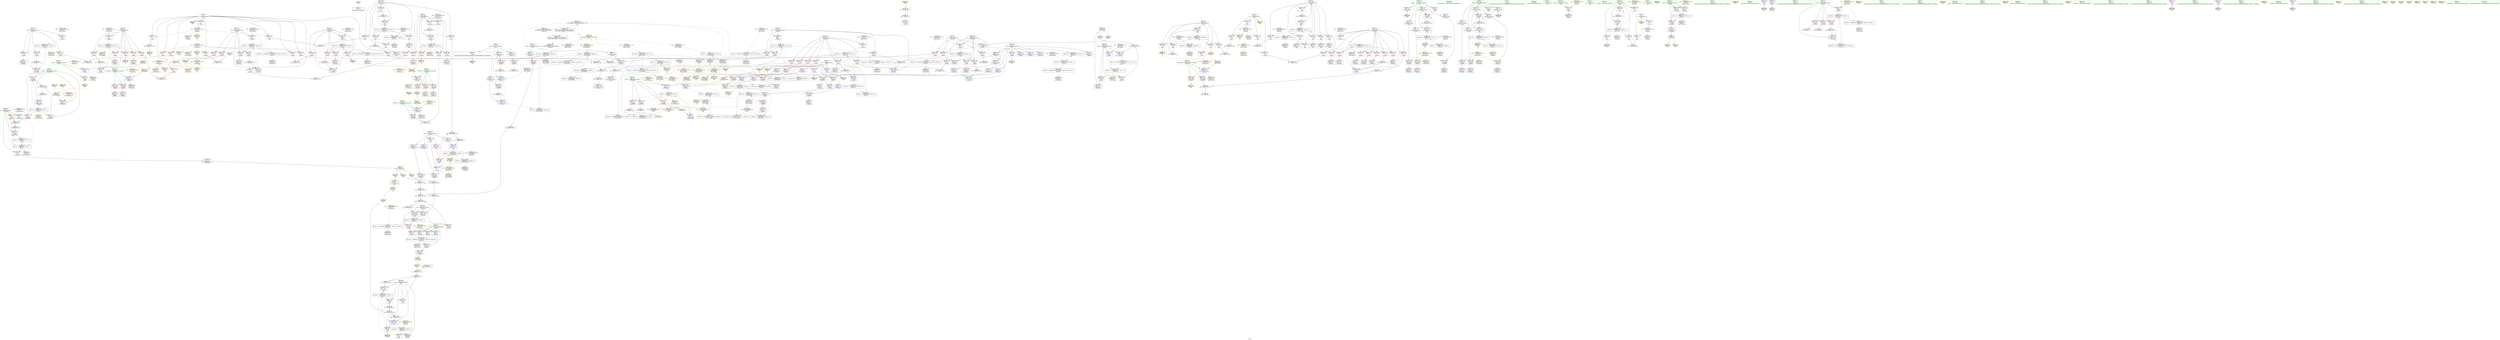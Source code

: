 digraph "SVFG" {
	label="SVFG";

	Node0x558b04656ff0 [shape=record,color=grey,label="{NodeID: 0\nNullPtr}"];
	Node0x558b04656ff0 -> Node0x558b04692350[style=solid];
	Node0x558b046e16a0 [shape=record,color=yellow,style=double,label="{NodeID: 692\n91V_4 = CSCHI(MR_91V_3)\npts\{190000 240000 270000 300000 \}\nCS[]}"];
	Node0x558b046e16a0 -> Node0x558b046cf6d0[style=dashed];
	Node0x558b046dbcd0 [shape=record,color=yellow,style=double,label="{NodeID: 609\n66V_1 = ENCHI(MR_66V_0)\npts\{220000 \}\nFun[_Z5solvei]}"];
	Node0x558b046dbcd0 -> Node0x558b0469f000[style=dashed];
	Node0x558b046dbcd0 -> Node0x558b0469f0d0[style=dashed];
	Node0x558b046dbcd0 -> Node0x558b046df560[style=dashed];
	Node0x558b046cb2c0 [shape=record,color=black,label="{NodeID: 526\nMR_56V_4 = PHI(MR_56V_5, MR_56V_3, )\npts\{223 \}\n}"];
	Node0x558b046cb2c0 -> Node0x558b0469dd50[style=dashed];
	Node0x558b046cb2c0 -> Node0x558b0469de20[style=dashed];
	Node0x558b046cb2c0 -> Node0x558b0469def0[style=dashed];
	Node0x558b046cb2c0 -> Node0x558b0469dfc0[style=dashed];
	Node0x558b046cb2c0 -> Node0x558b046a2bb0[style=dashed];
	Node0x558b046cb2c0 -> Node0x558b046d4c60[style=dashed];
	Node0x558b046abc30 [shape=record,color=grey,label="{NodeID: 443\n565 = Binary(564, 51, )\n}"];
	Node0x558b046abc30 -> Node0x558b046b0d30[style=solid];
	Node0x558b046a4340 [shape=record,color=yellow,style=double,label="{NodeID: 360\nAPARM(135)\nCS[]|{<s0>2}}"];
	Node0x558b046a4340:s0 -> Node0x558b0469b1b0[style=solid,color=red];
	Node0x558b0469ff70 [shape=record,color=red,label="{NodeID: 277\n589\<--479\n\<--total\nmain\n}"];
	Node0x558b0469ff70 -> Node0x558b0469a360[style=solid];
	Node0x558b04693db0 [shape=record,color=red,label="{NodeID: 194\n174\<--156\n\<--num.addr\n_Z4pleni\n}"];
	Node0x558b04693db0 -> Node0x558b04692e40[style=solid];
	Node0x558b04690fd0 [shape=record,color=black,label="{NodeID: 111\n538\<--537\nidxprom14\<--\nmain\n}"];
	Node0x558b0468f2a0 [shape=record,color=green,label="{NodeID: 28\n42\<--43\na.addr\<--a.addr_field_insensitive\n_Z7fastpowii\n}"];
	Node0x558b0468f2a0 -> Node0x558b04698920[style=solid];
	Node0x558b0468f2a0 -> Node0x558b046989f0[style=solid];
	Node0x558b0468f2a0 -> Node0x558b04698ac0[style=solid];
	Node0x558b0468f2a0 -> Node0x558b046a08c0[style=solid];
	Node0x558b0468f2a0 -> Node0x558b046a0c00[style=solid];
	Node0x558b046de050 [shape=record,color=yellow,style=double,label="{NodeID: 637\nRETMU(82V_2)\npts\{476 \}\nFun[main]}"];
	Node0x558b046d4760 [shape=record,color=black,label="{NodeID: 554\nMR_54V_2 = PHI(MR_54V_4, MR_54V_1, MR_54V_1, MR_54V_1, )\npts\{221 \}\n}"];
	Node0x558b046d4760 -> Node0x558b046df020[style=dashed];
	Node0x558b046ae630 [shape=record,color=grey,label="{NodeID: 471\n577 = Binary(576, 51, )\n}"];
	Node0x558b046ae630 -> Node0x558b046a3b20[style=solid];
	Node0x558b04699db0 [shape=record,color=yellow,style=double,label="{NodeID: 388\nAPARM(530)\nCS[]}"];
	Node0x558b046a1690 [shape=record,color=blue,label="{NodeID: 305\n160\<--5\ni\<--\n_Z4pleni\n}"];
	Node0x558b046a1690 -> Node0x558b046d2960[style=dashed];
	Node0x558b04695470 [shape=record,color=red,label="{NodeID: 222\n327\<--216\n\<--i37\n_Z5solvei\n}"];
	Node0x558b04695470 -> Node0x558b046b0bb0[style=solid];
	Node0x558b04696f20 [shape=record,color=purple,label="{NodeID: 139\n333\<--25\narrayidx42\<--vis\n_Z5solvei\n}"];
	Node0x558b04696f20 -> Node0x558b0469ee60[style=solid];
	Node0x558b04691a70 [shape=record,color=green,label="{NodeID: 56\n352\<--353\nllvm.ctpop.i32\<--llvm.ctpop.i32_field_insensitive\n}"];
	Node0x558b046df9f0 [shape=record,color=yellow,style=double,label="{NodeID: 665\nRETMU(25V_2)\npts\{157 \}\nFun[_Z4pleni]}"];
	Node0x558b046da470 [shape=record,color=yellow,style=double,label="{NodeID: 582\n36V_1 = ENCHI(MR_36V_0)\npts\{13 \}\nFun[main]}"];
	Node0x558b046da470 -> Node0x558b046c6730[style=dashed];
	Node0x558b046c2b30 [shape=record,color=black,label="{NodeID: 499\nMR_52V_5 = PHI(MR_52V_7, MR_52V_4, )\npts\{219 \}\n}"];
	Node0x558b046c2b30 -> Node0x558b046ca8c0[style=dashed];
	Node0x558b0469b2d0 [shape=record,color=yellow,style=double,label="{NodeID: 416\nFPARM(205)\nFun[_Z5solvei]}"];
	Node0x558b0469b2d0 -> Node0x558b046a1900[style=solid];
	Node0x558b046a2d50 [shape=record,color=blue,label="{NodeID: 333\n228\<--5\ni82\<--\n_Z5solvei\n}"];
	Node0x558b046a2d50 -> Node0x558b046c8ac0[style=dashed];
	Node0x558b0469e980 [shape=record,color=red,label="{NodeID: 250\n273\<--272\n\<--arrayidx12\n_Z5solvei\n}"];
	Node0x558b0469e980 -> Node0x558b046938d0[style=solid];
	Node0x558b046985e0 [shape=record,color=red,label="{NodeID: 167\n582\<--7\n\<--N\nmain\n}"];
	Node0x558b046985e0 -> Node0x558b046ae030[style=solid];
	Node0x558b04693250 [shape=record,color=black,label="{NodeID: 84\n154\<--200\n_Z4pleni_ret\<--\n_Z4pleni\n}"];
	Node0x558b04693250 -> Node0x558b046a9aa0[style=solid];
	Node0x558b046727f0 [shape=record,color=green,label="{NodeID: 1\n5\<--1\n\<--dummyObj\nCan only get source location for instruction, argument, global var or function.}"];
	Node0x558b046dbdb0 [shape=record,color=yellow,style=double,label="{NodeID: 610\n68V_1 = ENCHI(MR_68V_0)\npts\{240000 \}\nFun[_Z5solvei]}"];
	Node0x558b046dbdb0 -> Node0x558b046cbcc0[style=dashed];
	Node0x558b046dbdb0 -> Node0x558b046d6060[style=dashed];
	Node0x558b046cb7c0 [shape=record,color=black,label="{NodeID: 527\nMR_58V_3 = PHI(MR_58V_4, MR_58V_1, )\npts\{225 \}\n}"];
	Node0x558b046cb7c0 -> Node0x558b046a2870[style=dashed];
	Node0x558b046cb7c0 -> Node0x558b046c3530[style=dashed];
	Node0x558b046cb7c0 -> Node0x558b046d5160[style=dashed];
	Node0x558b046abdb0 [shape=record,color=grey,label="{NodeID: 444\n248 = Binary(245, 247, )\n}"];
	Node0x558b046abdb0 -> Node0x558b046b02b0[style=solid];
	Node0x558b046a4410 [shape=record,color=yellow,style=double,label="{NodeID: 361\nAPARM(350)\nCS[]}"];
	Node0x558b046a0040 [shape=record,color=red,label="{NodeID: 278\n557\<--481\n\<--m\nmain\n}"];
	Node0x558b046a0040 -> Node0x558b046b0430[style=solid];
	Node0x558b04693e80 [shape=record,color=red,label="{NodeID: 195\n191\<--158\n\<--count\n_Z4pleni\n}"];
	Node0x558b04693e80 -> Node0x558b046ac6b0[style=solid];
	Node0x558b046910a0 [shape=record,color=black,label="{NodeID: 112\n544\<--543\nidxprom16\<--\nmain\n}"];
	Node0x558b0468f370 [shape=record,color=green,label="{NodeID: 29\n44\<--45\nb.addr\<--b.addr_field_insensitive\n_Z7fastpowii\n}"];
	Node0x558b0468f370 -> Node0x558b04698b90[style=solid];
	Node0x558b0468f370 -> Node0x558b04698c60[style=solid];
	Node0x558b0468f370 -> Node0x558b04698d30[style=solid];
	Node0x558b0468f370 -> Node0x558b046a0990[style=solid];
	Node0x558b0468f370 -> Node0x558b046a0cd0[style=solid];
	Node0x558b046de130 [shape=record,color=yellow,style=double,label="{NodeID: 638\nRETMU(84V_2)\npts\{478 \}\nFun[main]}"];
	Node0x558b046d4c60 [shape=record,color=black,label="{NodeID: 555\nMR_56V_2 = PHI(MR_56V_4, MR_56V_1, MR_56V_1, MR_56V_1, )\npts\{223 \}\n}"];
	Node0x558b046d4c60 -> Node0x558b046df100[style=dashed];
	Node0x558b046ae7b0 [shape=record,color=grey,label="{NodeID: 472\n571 = Binary(568, 570, )\n}"];
	Node0x558b046ae7b0 -> Node0x558b046aeab0[style=solid];
	Node0x558b04699e80 [shape=record,color=yellow,style=double,label="{NodeID: 389\nAPARM(534)\nCS[]}"];
	Node0x558b046a1760 [shape=record,color=blue,label="{NodeID: 306\n158\<--192\ncount\<--add\n_Z4pleni\n}"];
	Node0x558b046a1760 -> Node0x558b046c2730[style=dashed];
	Node0x558b04695540 [shape=record,color=red,label="{NodeID: 223\n331\<--216\n\<--i37\n_Z5solvei\n}"];
	Node0x558b04695540 -> Node0x558b04690540[style=solid];
	Node0x558b04696ff0 [shape=record,color=purple,label="{NodeID: 140\n369\<--25\n\<--vis\n_Z5solvei\n}"];
	Node0x558b04696ff0 -> Node0x558b046a4dd0[style=solid];
	Node0x558b04691b70 [shape=record,color=green,label="{NodeID: 57\n468\<--469\nmain\<--main_field_insensitive\n}"];
	Node0x558b046dfad0 [shape=record,color=yellow,style=double,label="{NodeID: 666\nRETMU(27V_3)\npts\{159 \}\nFun[_Z4pleni]}"];
	Node0x558b046da550 [shape=record,color=yellow,style=double,label="{NodeID: 583\n38V_1 = ENCHI(MR_38V_0)\npts\{16 \}\nFun[main]}"];
	Node0x558b046da550 -> Node0x558b046c6230[style=dashed];
	Node0x558b046c3030 [shape=record,color=black,label="{NodeID: 500\nMR_54V_5 = PHI(MR_54V_7, MR_54V_4, )\npts\{221 \}\n}"];
	Node0x558b046c3030 -> Node0x558b046cadc0[style=dashed];
	Node0x558b0469b3c0 [shape=record,color=yellow,style=double,label="{NodeID: 417\nFPARM(155)\nFun[_Z4pleni]}"];
	Node0x558b0469b3c0 -> Node0x558b046a1420[style=solid];
	Node0x558b046a2e20 [shape=record,color=blue,label="{NodeID: 334\n226\<--449\ntotal\<--rem99\n_Z5solvei\n}"];
	Node0x558b046a2e20 -> Node0x558b046c85c0[style=dashed];
	Node0x558b0469ea50 [shape=record,color=red,label="{NodeID: 251\n280\<--279\n\<--arrayidx16\n_Z5solvei\n}"];
	Node0x558b0469ea50 -> Node0x558b04693a70[style=solid];
	Node0x558b046986b0 [shape=record,color=red,label="{NodeID: 168\n242\<--9\n\<--K\n_Z5solvei\n}"];
	Node0x558b046986b0 -> Node0x558b046b0730[style=solid];
	Node0x558b04693320 [shape=record,color=black,label="{NodeID: 85\n252\<--251\nidxprom\<--\n_Z5solvei\n}"];
	Node0x558b0468df90 [shape=record,color=green,label="{NodeID: 2\n31\<--1\n.str\<--dummyObj\nGlob }"];
	Node0x558b046dbe90 [shape=record,color=yellow,style=double,label="{NodeID: 611\n20V_1 = ENCHI(MR_20V_0)\npts\{270000 \}\nFun[_Z5solvei]}"];
	Node0x558b046dbe90 -> Node0x558b046ce2d0[style=dashed];
	Node0x558b046dbe90 -> Node0x558b046d6560[style=dashed];
	Node0x558b046cbcc0 [shape=record,color=black,label="{NodeID: 528\nMR_68V_3 = PHI(MR_68V_4, MR_68V_1, )\npts\{240000 \}\n}"];
	Node0x558b046cbcc0 -> Node0x558b0469f1a0[style=dashed];
	Node0x558b046cbcc0 -> Node0x558b046a2a10[style=dashed];
	Node0x558b046cbcc0 -> Node0x558b046c3a30[style=dashed];
	Node0x558b046cbcc0 -> Node0x558b046c5330[style=dashed];
	Node0x558b046cbcc0 -> Node0x558b046d6060[style=dashed];
	Node0x558b046abf30 [shape=record,color=grey,label="{NodeID: 445\n413 = Binary(411, 412, )\n}"];
	Node0x558b046abf30 -> Node0x558b04690950[style=solid];
	Node0x558b046a44e0 [shape=record,color=yellow,style=double,label="{NodeID: 362\nAPARM(189)\nCS[]|{<s0>3}}"];
	Node0x558b046a44e0:s0 -> Node0x558b0469b3c0[style=solid,color=red];
	Node0x558b046a0110 [shape=record,color=red,label="{NodeID: 279\n563\<--481\n\<--m\nmain\n}"];
	Node0x558b046a0110 -> Node0x558b04699f50[style=solid];
	Node0x558b04693f50 [shape=record,color=red,label="{NodeID: 196\n200\<--158\n\<--count\n_Z4pleni\n}"];
	Node0x558b04693f50 -> Node0x558b04693250[style=solid];
	Node0x558b04691170 [shape=record,color=black,label="{NodeID: 113\n567\<--566\n\<--tobool\nmain\n}"];
	Node0x558b0468f440 [shape=record,color=green,label="{NodeID: 30\n46\<--47\np\<--p_field_insensitive\n_Z7fastpowii\n}"];
	Node0x558b0468f440 -> Node0x558b04698e00[style=solid];
	Node0x558b0468f440 -> Node0x558b04698ed0[style=solid];
	Node0x558b0468f440 -> Node0x558b046a0a60[style=solid];
	Node0x558b0468f440 -> Node0x558b046a0b30[style=solid];
	Node0x558b046de210 [shape=record,color=yellow,style=double,label="{NodeID: 639\nRETMU(86V_2)\npts\{480 \}\nFun[main]}"];
	Node0x558b046d5160 [shape=record,color=black,label="{NodeID: 556\nMR_58V_2 = PHI(MR_58V_3, MR_58V_1, MR_58V_1, MR_58V_1, )\npts\{225 \}\n}"];
	Node0x558b046d5160 -> Node0x558b046df1e0[style=dashed];
	Node0x558b046ae930 [shape=record,color=grey,label="{NodeID: 473\n573 = Binary(572, 64, )\n}"];
	Node0x558b046ae930 -> Node0x558b046a3a50[style=solid];
	Node0x558b04699f50 [shape=record,color=yellow,style=double,label="{NodeID: 390\nAPARM(563)\nCS[]}"];
	Node0x558b046a1830 [shape=record,color=blue,label="{NodeID: 307\n160\<--197\ni\<--inc\n_Z4pleni\n}"];
	Node0x558b046a1830 -> Node0x558b046d2960[style=dashed];
	Node0x558b04695610 [shape=record,color=red,label="{NodeID: 224\n337\<--216\n\<--i37\n_Z5solvei\n}"];
	Node0x558b04695610 -> Node0x558b046a4c30[style=solid];
	Node0x558b046970c0 [shape=record,color=purple,label="{NodeID: 141\n381\<--25\narrayidx64\<--vis\n_Z5solvei\n}"];
	Node0x558b046970c0 -> Node0x558b0469ef30[style=solid];
	Node0x558b04691c70 [shape=record,color=green,label="{NodeID: 58\n471\<--472\nretval\<--retval_field_insensitive\nmain\n}"];
	Node0x558b04691c70 -> Node0x558b046a3090[style=solid];
	Node0x558b046dfbb0 [shape=record,color=yellow,style=double,label="{NodeID: 667\nRETMU(29V_3)\npts\{161 \}\nFun[_Z4pleni]}"];
	Node0x558b046da630 [shape=record,color=yellow,style=double,label="{NodeID: 584\n78V_1 = ENCHI(MR_78V_0)\npts\{472 \}\nFun[main]}"];
	Node0x558b046da630 -> Node0x558b046a3090[style=dashed];
	Node0x558b046c3530 [shape=record,color=black,label="{NodeID: 501\nMR_58V_4 = PHI(MR_58V_5, MR_58V_3, )\npts\{225 \}\n}"];
	Node0x558b046c3530 -> Node0x558b046cb7c0[style=dashed];
	Node0x558b0469b510 [shape=record,color=yellow,style=double,label="{NodeID: 418\nFRet(39)\nFun[_Z7fastpowii]|{<s0>1|<s1>11|<s2>12}}"];
	Node0x558b0469b510:s0 -> Node0x558b0469a430[style=solid,color=blue];
	Node0x558b0469b510:s1 -> Node0x558b0469a790[style=solid,color=blue];
	Node0x558b0469b510:s2 -> Node0x558b0469a820[style=solid,color=blue];
	Node0x558b046a2ef0 [shape=record,color=blue,label="{NodeID: 335\n228\<--453\ni82\<--inc101\n_Z5solvei\n}"];
	Node0x558b046a2ef0 -> Node0x558b046c8ac0[style=dashed];
	Node0x558b0469eb20 [shape=record,color=red,label="{NodeID: 252\n283\<--282\n\<--arrayidx18\n_Z5solvei\n}"];
	Node0x558b0469eb20 -> Node0x558b046ad730[style=solid];
	Node0x558b04698780 [shape=record,color=red,label="{NodeID: 169\n524\<--9\n\<--K\nmain\n}"];
	Node0x558b04698780 -> Node0x558b046affb0[style=solid];
	Node0x558b046933f0 [shape=record,color=black,label="{NodeID: 86\n255\<--254\nidxprom1\<--\n_Z5solvei\n}"];
	Node0x558b04672ac0 [shape=record,color=green,label="{NodeID: 3\n33\<--1\n.str.1\<--dummyObj\nGlob }"];
	Node0x558b046dbf70 [shape=record,color=yellow,style=double,label="{NodeID: 612\n22V_1 = ENCHI(MR_22V_0)\npts\{300000 \}\nFun[_Z5solvei]}"];
	Node0x558b046dbf70 -> Node0x558b046c99c0[style=dashed];
	Node0x558b046c2230 [shape=record,color=black,label="{NodeID: 529\nMR_20V_6 = PHI(MR_20V_7, MR_20V_3, )\npts\{270000 \}\n}"];
	Node0x558b046c2230 -> Node0x558b0469ef30[style=dashed];
	Node0x558b046c2230 -> Node0x558b046c3f30[style=dashed];
	Node0x558b046c2230 -> Node0x558b046d6560[style=dashed];
	Node0x558b046c2230 -> Node0x558b046e0910[style=dashed];
	Node0x558b046ac0b0 [shape=record,color=grey,label="{NodeID: 446\n411 = Binary(409, 410, )\n}"];
	Node0x558b046ac0b0 -> Node0x558b046abf30[style=solid];
	Node0x558b046a45b0 [shape=record,color=yellow,style=double,label="{NodeID: 363\nAPARM(18)\nCS[]}"];
	Node0x558b046a01e0 [shape=record,color=red,label="{NodeID: 280\n569\<--481\n\<--m\nmain\n}"];
	Node0x558b046a01e0 -> Node0x558b0469a020[style=solid];
	Node0x558b04694020 [shape=record,color=red,label="{NodeID: 197\n170\<--160\n\<--i\n_Z4pleni\n}"];
	Node0x558b04694020 -> Node0x558b046af530[style=solid];
	Node0x558b04691240 [shape=record,color=purple,label="{NodeID: 114\n259\<--11\narrayidx4\<--edge1\n_Z5solvei\n}"];
	Node0x558b04691240 -> Node0x558b0469e7e0[style=solid];
	Node0x558b0468f510 [shape=record,color=green,label="{NodeID: 31\n78\<--79\n_Z3invi\<--_Z3invi_field_insensitive\n}"];
	Node0x558b046de2f0 [shape=record,color=yellow,style=double,label="{NodeID: 640\nRETMU(88V_2)\npts\{482 \}\nFun[main]}"];
	Node0x558b046d5660 [shape=record,color=black,label="{NodeID: 557\nMR_60V_2 = PHI(MR_60V_4, MR_60V_1, MR_60V_1, MR_60V_1, )\npts\{227 \}\n}"];
	Node0x558b046d5660 -> Node0x558b046df2c0[style=dashed];
	Node0x558b046aeab0 [shape=record,color=grey,label="{NodeID: 474\n572 = Binary(562, 571, )\n}"];
	Node0x558b046aeab0 -> Node0x558b046ae930[style=solid];
	Node0x558b0469a020 [shape=record,color=yellow,style=double,label="{NodeID: 391\nAPARM(569)\nCS[]|{<s0>17}}"];
	Node0x558b0469a020:s0 -> Node0x558b0469b2d0[style=solid,color=red];
	Node0x558b046a1900 [shape=record,color=blue,label="{NodeID: 308\n208\<--205\nmask.addr\<--mask\n_Z5solvei\n}"];
	Node0x558b046a1900 -> Node0x558b046946a0[style=dashed];
	Node0x558b046a1900 -> Node0x558b04694770[style=dashed];
	Node0x558b046a1900 -> Node0x558b046deae0[style=dashed];
	Node0x558b046956e0 [shape=record,color=red,label="{NodeID: 225\n346\<--216\n\<--i37\n_Z5solvei\n}"];
	Node0x558b046956e0 -> Node0x558b046aa5b0[style=solid];
	Node0x558b04697190 [shape=record,color=purple,label="{NodeID: 142\n117\<--28\narrayidx2\<--adj\n_Z5cycleii\n}"];
	Node0x558b04691d40 [shape=record,color=green,label="{NodeID: 59\n473\<--474\nt\<--t_field_insensitive\nmain\n}"];
	Node0x558b04691d40 -> Node0x558b0469f270[style=solid];
	Node0x558b04691d40 -> Node0x558b0469f340[style=solid];
	Node0x558b04691d40 -> Node0x558b0469f410[style=solid];
	Node0x558b04691d40 -> Node0x558b046a3160[style=solid];
	Node0x558b04691d40 -> Node0x558b046a3cc0[style=solid];
	Node0x558b046dfc90 [shape=record,color=yellow,style=double,label="{NodeID: 668\nRETMU(20V_3)\npts\{270000 \}\nFun[_Z4pleni]|{<s0>3|<s1>10}}"];
	Node0x558b046dfc90:s0 -> Node0x558b046e1280[style=dashed,color=blue];
	Node0x558b046dfc90:s1 -> Node0x558b046e1540[style=dashed,color=blue];
	Node0x558b046da710 [shape=record,color=yellow,style=double,label="{NodeID: 585\n80V_1 = ENCHI(MR_80V_0)\npts\{474 \}\nFun[main]}"];
	Node0x558b046da710 -> Node0x558b046a3160[style=dashed];
	Node0x558b046c3a30 [shape=record,color=black,label="{NodeID: 502\nMR_68V_4 = PHI(MR_68V_6, MR_68V_3, )\npts\{240000 \}\n}"];
	Node0x558b046c3a30 -> Node0x558b046cbcc0[style=dashed];
	Node0x558b0469b660 [shape=record,color=yellow,style=double,label="{NodeID: 419\nFRet(80)\nFun[_Z3invi]|{<s0>18}}"];
	Node0x558b0469b660:s0 -> Node0x558b0469ab80[style=solid,color=blue];
	Node0x558b046a2fc0 [shape=record,color=blue,label="{NodeID: 336\n206\<--456\nretval\<--\n_Z5solvei\n}"];
	Node0x558b046a2fc0 -> Node0x558b046d3360[style=dashed];
	Node0x558b0469ebf0 [shape=record,color=red,label="{NodeID: 253\n289\<--288\n\<--arrayidx20\n_Z5solvei\n}"];
	Node0x558b0469ebf0 -> Node0x558b046903a0[style=solid];
	Node0x558b04698850 [shape=record,color=red,label="{NodeID: 170\n558\<--9\n\<--K\nmain\n}"];
	Node0x558b04698850 -> Node0x558b046ad8b0[style=solid];
	Node0x558b046934c0 [shape=record,color=black,label="{NodeID: 87\n258\<--257\nidxprom3\<--\n_Z5solvei\n}"];
	Node0x558b04671fe0 [shape=record,color=green,label="{NodeID: 4\n35\<--1\n.str.2\<--dummyObj\nGlob }"];
	Node0x558b046dc050 [shape=record,color=yellow,style=double,label="{NodeID: 613\n10V_1 = ENCHI(MR_10V_0)\npts\{8 \}\nFun[_Z4pleni]}"];
	Node0x558b046dc050 -> Node0x558b04697f60[style=dashed];
	Node0x558b046dc050 -> Node0x558b046df8e0[style=dashed];
	Node0x558b046dc050 -> Node0x558b046e0170[style=dashed];
	Node0x558b046c2730 [shape=record,color=black,label="{NodeID: 530\nMR_27V_5 = PHI(MR_27V_4, MR_27V_3, MR_27V_3, )\npts\{159 \}\n}"];
	Node0x558b046c2730 -> Node0x558b046d2460[style=dashed];
	Node0x558b046ac230 [shape=record,color=grey,label="{NodeID: 447\n247 = Binary(51, 246, )\n}"];
	Node0x558b046ac230 -> Node0x558b046abdb0[style=solid];
	Node0x558b046a4680 [shape=record,color=yellow,style=double,label="{NodeID: 364\nAPARM(233)\nCS[]}"];
	Node0x558b046a02b0 [shape=record,color=red,label="{NodeID: 281\n576\<--481\n\<--m\nmain\n}"];
	Node0x558b046a02b0 -> Node0x558b046ae630[style=solid];
	Node0x558b046940f0 [shape=record,color=red,label="{NodeID: 198\n177\<--160\n\<--i\n_Z4pleni\n}"];
	Node0x558b046940f0 -> Node0x558b04692f10[style=solid];
	Node0x558b04691310 [shape=record,color=purple,label="{NodeID: 115\n266\<--11\narrayidx8\<--edge1\n_Z5solvei\n}"];
	Node0x558b04691310 -> Node0x558b0469e8b0[style=solid];
	Node0x558b0468f610 [shape=record,color=green,label="{NodeID: 32\n82\<--83\na.addr\<--a.addr_field_insensitive\n_Z3invi\n}"];
	Node0x558b0468f610 -> Node0x558b04698fa0[style=solid];
	Node0x558b0468f610 -> Node0x558b046a0da0[style=solid];
	Node0x558b046de400 [shape=record,color=yellow,style=double,label="{NodeID: 641\nRETMU(66V_2)\npts\{220000 \}\nFun[main]}"];
	Node0x558b046d5b60 [shape=record,color=black,label="{NodeID: 558\nMR_62V_2 = PHI(MR_62V_4, MR_62V_1, MR_62V_1, MR_62V_1, )\npts\{229 \}\n}"];
	Node0x558b046d5b60 -> Node0x558b046df3a0[style=dashed];
	Node0x558b046aec30 [shape=record,color=grey,label="{NodeID: 475\n440 = Binary(437, 439, )\n}"];
	Node0x558b046aec30 -> Node0x558b046aedb0[style=solid];
	Node0x558b0469a0f0 [shape=record,color=yellow,style=double,label="{NodeID: 392\nAPARM(583)\nCS[]|{<s0>18}}"];
	Node0x558b0469a0f0:s0 -> Node0x558b0469afd0[style=solid,color=red];
	Node0x558b046a19d0 [shape=record,color=blue,label="{NodeID: 309\n210\<--5\ni\<--\n_Z5solvei\n}"];
	Node0x558b046a19d0 -> Node0x558b046c8fc0[style=dashed];
	Node0x558b046957b0 [shape=record,color=red,label="{NodeID: 226\n392\<--218\n\<--P\n_Z5solvei\n}"];
	Node0x558b046957b0 -> Node0x558b04690880[style=solid];
	Node0x558b046957b0 -> Node0x558b046ad130[style=solid];
	Node0x558b04697260 [shape=record,color=purple,label="{NodeID: 143\n120\<--28\narrayidx4\<--adj\n_Z5cycleii\n}"];
	Node0x558b04697260 -> Node0x558b04699960[style=solid];
	Node0x558b04691e10 [shape=record,color=green,label="{NodeID: 60\n475\<--476\ni\<--i_field_insensitive\nmain\n}"];
	Node0x558b04691e10 -> Node0x558b0469f4e0[style=solid];
	Node0x558b04691e10 -> Node0x558b0469f5b0[style=solid];
	Node0x558b04691e10 -> Node0x558b0469f680[style=solid];
	Node0x558b04691e10 -> Node0x558b0469f750[style=solid];
	Node0x558b04691e10 -> Node0x558b0469f820[style=solid];
	Node0x558b04691e10 -> Node0x558b046a3300[style=solid];
	Node0x558b04691e10 -> Node0x558b046a34a0[style=solid];
	Node0x558b046dfd70 [shape=record,color=yellow,style=double,label="{NodeID: 669\nRETMU(22V_1)\npts\{300000 \}\nFun[_Z4pleni]}"];
	Node0x558b046da7f0 [shape=record,color=yellow,style=double,label="{NodeID: 586\n82V_1 = ENCHI(MR_82V_0)\npts\{476 \}\nFun[main]}"];
	Node0x558b046da7f0 -> Node0x558b046c5830[style=dashed];
	Node0x558b046c3f30 [shape=record,color=black,label="{NodeID: 503\nMR_20V_7 = PHI(MR_20V_8, MR_20V_6, )\npts\{270000 \}\n}"];
	Node0x558b046c3f30 -> Node0x558b046c2230[style=dashed];
	Node0x558b0469b720 [shape=record,color=yellow,style=double,label="{NodeID: 420\nFRet(91)\nFun[_Z5cycleii]|{<s0>2|<s1>7}}"];
	Node0x558b0469b720:s0 -> Node0x558b0469a4c0[style=solid,color=blue];
	Node0x558b0469b720:s1 -> Node0x558b0469a670[style=solid,color=blue];
	Node0x558b046a3090 [shape=record,color=blue,label="{NodeID: 337\n471\<--5\nretval\<--\nmain\n}"];
	Node0x558b046a3090 -> Node0x558b046dde90[style=dashed];
	Node0x558b0469ecc0 [shape=record,color=red,label="{NodeID: 254\n292\<--291\n\<--arrayidx22\n_Z5solvei\n}"];
	Node0x558b0469ecc0 -> Node0x558b046acb30[style=solid];
	Node0x558b04698920 [shape=record,color=red,label="{NodeID: 171\n61\<--42\n\<--a.addr\n_Z7fastpowii\n}"];
	Node0x558b04698920 -> Node0x558b046ab7b0[style=solid];
	Node0x558b04693590 [shape=record,color=black,label="{NodeID: 88\n261\<--260\nidxprom5\<--\n_Z5solvei\n}"];
	Node0x558b04672070 [shape=record,color=green,label="{NodeID: 5\n51\<--1\n\<--dummyObj\nCan only get source location for instruction, argument, global var or function.}"];
	Node0x558b046dc160 [shape=record,color=yellow,style=double,label="{NodeID: 614\n25V_1 = ENCHI(MR_25V_0)\npts\{157 \}\nFun[_Z4pleni]}"];
	Node0x558b046dc160 -> Node0x558b046a1420[style=dashed];
	Node0x558b046c2820 [shape=record,color=black,label="{NodeID: 531\nMR_20V_5 = PHI(MR_20V_4, MR_20V_3, MR_20V_3, )\npts\{270000 \}\n}"];
	Node0x558b046c2820 -> Node0x558b046d2e60[style=dashed];
	Node0x558b046ac3b0 [shape=record,color=grey,label="{NodeID: 448\n73 = Binary(72, 51, )\n}"];
	Node0x558b046ac3b0 -> Node0x558b046a0cd0[style=solid];
	Node0x558b046a4750 [shape=record,color=yellow,style=double,label="{NodeID: 365\nAPARM(238)\nCS[]}"];
	Node0x558b046a0380 [shape=record,color=red,label="{NodeID: 282\n508\<--507\n\<--arrayidx\nmain\n}"];
	Node0x558b046a0380 -> Node0x558b046accb0[style=solid];
	Node0x558b046941c0 [shape=record,color=red,label="{NodeID: 199\n183\<--160\n\<--i\n_Z4pleni\n}"];
	Node0x558b046941c0 -> Node0x558b046930b0[style=solid];
	Node0x558b04695c70 [shape=record,color=purple,label="{NodeID: 116\n279\<--11\narrayidx16\<--edge1\n_Z5solvei\n}"];
	Node0x558b04695c70 -> Node0x558b0469ea50[style=solid];
	Node0x558b0468f6e0 [shape=record,color=green,label="{NodeID: 33\n89\<--90\n_Z5cycleii\<--_Z5cycleii_field_insensitive\n}"];
	Node0x558b046de4e0 [shape=record,color=yellow,style=double,label="{NodeID: 642\nRETMU(91V_2)\npts\{190000 240000 270000 300000 \}\nFun[main]}"];
	Node0x558b046d6060 [shape=record,color=black,label="{NodeID: 559\nMR_68V_2 = PHI(MR_68V_3, MR_68V_1, MR_68V_1, MR_68V_1, )\npts\{240000 \}\n}"];
	Node0x558b046d6060 -> Node0x558b046df640[style=dashed];
	Node0x558b046aedb0 [shape=record,color=grey,label="{NodeID: 476\n441 = Binary(440, 64, )\n}"];
	Node0x558b046aedb0 -> Node0x558b046aa8b0[style=solid];
	Node0x558b0469a1c0 [shape=record,color=yellow,style=double,label="{NodeID: 393\nAPARM(590)\nCS[]}"];
	Node0x558b046a1aa0 [shape=record,color=blue,label="{NodeID: 310\n262\<--108\narrayidx6\<--\n_Z5solvei\n}"];
	Node0x558b046a1aa0 -> Node0x558b046a1b70[style=dashed];
	Node0x558b04695880 [shape=record,color=red,label="{NodeID: 227\n412\<--218\n\<--P\n_Z5solvei\n}"];
	Node0x558b04695880 -> Node0x558b046abf30[style=solid];
	Node0x558b04697330 [shape=record,color=purple,label="{NodeID: 144\n176\<--28\narrayidx2\<--adj\n_Z4pleni\n}"];
	Node0x558b04691ee0 [shape=record,color=green,label="{NodeID: 61\n477\<--478\ni7\<--i7_field_insensitive\nmain\n}"];
	Node0x558b04691ee0 -> Node0x558b0469f8f0[style=solid];
	Node0x558b04691ee0 -> Node0x558b0469f9c0[style=solid];
	Node0x558b04691ee0 -> Node0x558b0469fa90[style=solid];
	Node0x558b04691ee0 -> Node0x558b0469fb60[style=solid];
	Node0x558b04691ee0 -> Node0x558b0469fc30[style=solid];
	Node0x558b04691ee0 -> Node0x558b0469fd00[style=solid];
	Node0x558b04691ee0 -> Node0x558b046a3570[style=solid];
	Node0x558b04691ee0 -> Node0x558b046a37e0[style=solid];
	Node0x558b046dfe50 [shape=record,color=yellow,style=double,label="{NodeID: 670\nCSMU(10V_1)\npts\{8 \}\nCS[]|{<s0>2}}"];
	Node0x558b046dfe50:s0 -> Node0x558b046d9b50[style=dashed,color=red];
	Node0x558b046da8d0 [shape=record,color=yellow,style=double,label="{NodeID: 587\n84V_1 = ENCHI(MR_84V_0)\npts\{478 \}\nFun[main]}"];
	Node0x558b046da8d0 -> Node0x558b046c5d30[style=dashed];
	Node0x558b046c4430 [shape=record,color=black,label="{NodeID: 504\nMR_6V_5 = PHI(MR_6V_4, MR_6V_3, )\npts\{47 \}\n}"];
	Node0x558b046c4430 -> Node0x558b046d8860[style=dashed];
	Node0x558b0469b840 [shape=record,color=yellow,style=double,label="{NodeID: 421\nFRet(470)\nFun[main]}"];
	Node0x558b046a3160 [shape=record,color=blue,label="{NodeID: 338\n473\<--51\nt\<--\nmain\n}"];
	Node0x558b046a3160 -> Node0x558b046c6c30[style=dashed];
	Node0x558b0469ed90 [shape=record,color=red,label="{NodeID: 255\n310\<--309\n\<--arrayidx30\n_Z5solvei\n}"];
	Node0x558b0469ed90 -> Node0x558b046b0130[style=solid];
	Node0x558b046989f0 [shape=record,color=red,label="{NodeID: 172\n67\<--42\n\<--a.addr\n_Z7fastpowii\n}"];
	Node0x558b046989f0 -> Node0x558b046ab1b0[style=solid];
	Node0x558b04693660 [shape=record,color=black,label="{NodeID: 89\n265\<--264\nidxprom7\<--\n_Z5solvei\n}"];
	Node0x558b04673270 [shape=record,color=green,label="{NodeID: 6\n64\<--1\n\<--dummyObj\nCan only get source location for instruction, argument, global var or function.}"];
	Node0x558b046dc240 [shape=record,color=yellow,style=double,label="{NodeID: 615\n27V_1 = ENCHI(MR_27V_0)\npts\{159 \}\nFun[_Z4pleni]}"];
	Node0x558b046dc240 -> Node0x558b046a15c0[style=dashed];
	Node0x558b046c2910 [shape=record,color=black,label="{NodeID: 532\nMR_48V_4 = PHI(MR_48V_5, MR_48V_3, )\npts\{215 \}\n}"];
	Node0x558b046c2910 -> Node0x558b04695200[style=dashed];
	Node0x558b046c2910 -> Node0x558b046952d0[style=dashed];
	Node0x558b046c2910 -> Node0x558b046953a0[style=dashed];
	Node0x558b046c2910 -> Node0x558b046a22c0[style=dashed];
	Node0x558b046c2910 -> Node0x558b046d1060[style=dashed];
	Node0x558b046c2910 -> Node0x558b046d3860[style=dashed];
	Node0x558b046ac530 [shape=record,color=grey,label="{NodeID: 449\n318 = Binary(317, 51, )\n}"];
	Node0x558b046ac530 -> Node0x558b046a2050[style=solid];
	Node0x558b046a4820 [shape=record,color=yellow,style=double,label="{NodeID: 366\nAPARM(148)\nCS[]}"];
	Node0x558b046a0450 [shape=record,color=red,label="{NodeID: 283\n540\<--539\n\<--arrayidx15\nmain\n}"];
	Node0x558b046a0450 -> Node0x558b046ad2b0[style=solid];
	Node0x558b04694290 [shape=record,color=red,label="{NodeID: 200\n189\<--160\n\<--i\n_Z4pleni\n}"];
	Node0x558b04694290 -> Node0x558b046a44e0[style=solid];
	Node0x558b04695d40 [shape=record,color=purple,label="{NodeID: 117\n529\<--11\n\<--edge1\nmain\n}"];
	Node0x558b0468f7e0 [shape=record,color=green,label="{NodeID: 34\n94\<--95\nretval\<--retval_field_insensitive\n_Z5cycleii\n}"];
	Node0x558b0468f7e0 -> Node0x558b04699070[style=solid];
	Node0x558b0468f7e0 -> Node0x558b046a11b0[style=solid];
	Node0x558b0468f7e0 -> Node0x558b046a1350[style=solid];
	Node0x558b046de650 [shape=record,color=yellow,style=double,label="{NodeID: 643\nRETMU(10V_1)\npts\{8 \}\nFun[_Z5solvei]}"];
	Node0x558b046d6560 [shape=record,color=black,label="{NodeID: 560\nMR_20V_2 = PHI(MR_20V_6, MR_20V_3, MR_20V_3, MR_20V_1, )\npts\{270000 \}\n}"];
	Node0x558b046d6560 -> Node0x558b046df720[style=dashed];
	Node0x558b046aef30 [shape=record,color=grey,label="{NodeID: 477\n358 = cmp(357, 51, )\n}"];
	Node0x558b0469a290 [shape=record,color=yellow,style=double,label="{NodeID: 394\nAPARM(588)\nCS[]}"];
	Node0x558b046a1b70 [shape=record,color=blue,label="{NodeID: 311\n275\<--108\narrayidx14\<--\n_Z5solvei\n}"];
	Node0x558b046a1b70 -> Node0x558b046d1f60[style=dashed];
	Node0x558b04695950 [shape=record,color=red,label="{NodeID: 228\n417\<--218\n\<--P\n_Z5solvei\n}"];
	Node0x558b04695950 -> Node0x558b046a52b0[style=solid];
	Node0x558b04697400 [shape=record,color=purple,label="{NodeID: 145\n179\<--28\narrayidx4\<--adj\n_Z4pleni\n}"];
	Node0x558b04697400 -> Node0x558b04694430[style=solid];
	Node0x558b04691fb0 [shape=record,color=green,label="{NodeID: 62\n479\<--480\ntotal\<--total_field_insensitive\nmain\n}"];
	Node0x558b04691fb0 -> Node0x558b0469fdd0[style=solid];
	Node0x558b04691fb0 -> Node0x558b0469fea0[style=solid];
	Node0x558b04691fb0 -> Node0x558b0469ff70[style=solid];
	Node0x558b04691fb0 -> Node0x558b046a38b0[style=solid];
	Node0x558b04691fb0 -> Node0x558b046a3a50[style=solid];
	Node0x558b04691fb0 -> Node0x558b046a3bf0[style=solid];
	Node0x558b046dffb0 [shape=record,color=yellow,style=double,label="{NodeID: 671\nCSMU(20V_3)\npts\{270000 \}\nCS[]|{<s0>2}}"];
	Node0x558b046dffb0:s0 -> Node0x558b046d9fe0[style=dashed,color=red];
	Node0x558b046da9b0 [shape=record,color=yellow,style=double,label="{NodeID: 588\n86V_1 = ENCHI(MR_86V_0)\npts\{480 \}\nFun[main]}"];
	Node0x558b046da9b0 -> Node0x558b046c7130[style=dashed];
	Node0x558b046c4930 [shape=record,color=black,label="{NodeID: 505\nMR_52V_7 = PHI(MR_52V_6, MR_52V_4, )\npts\{219 \}\n}"];
	Node0x558b046c4930 -> Node0x558b046c2b30[style=dashed];
	Node0x558b0469b900 [shape=record,color=yellow,style=double,label="{NodeID: 422\nFRet(204)\nFun[_Z5solvei]|{<s0>17}}"];
	Node0x558b0469b900:s0 -> Node0x558b0469aaf0[style=solid,color=blue];
	Node0x558b046a3230 [shape=record,color=blue,label="{NodeID: 339\n496\<--51\n\<--\nmain\n}"];
	Node0x558b046a3230 -> Node0x558b046d0160[style=dashed];
	Node0x558b0469ee60 [shape=record,color=red,label="{NodeID: 256\n334\<--333\n\<--arrayidx42\n_Z5solvei\n}"];
	Node0x558b0469ee60 -> Node0x558b04690610[style=solid];
	Node0x558b04698ac0 [shape=record,color=red,label="{NodeID: 173\n68\<--42\n\<--a.addr\n_Z7fastpowii\n}"];
	Node0x558b04698ac0 -> Node0x558b046ab1b0[style=solid];
	Node0x558b04693730 [shape=record,color=black,label="{NodeID: 90\n268\<--267\nidxprom9\<--\n_Z5solvei\n}"];
	Node0x558b04673300 [shape=record,color=green,label="{NodeID: 7\n87\<--1\n\<--dummyObj\nCan only get source location for instruction, argument, global var or function.}"];
	Node0x558b046dc320 [shape=record,color=yellow,style=double,label="{NodeID: 616\n29V_1 = ENCHI(MR_29V_0)\npts\{161 \}\nFun[_Z4pleni]}"];
	Node0x558b046dc320 -> Node0x558b046a1690[style=dashed];
	Node0x558b046cde00 [shape=record,color=black,label="{NodeID: 533\nMR_50V_4 = PHI(MR_50V_5, MR_50V_3, )\npts\{217 \}\n}"];
	Node0x558b046cde00 -> Node0x558b04695470[style=dashed];
	Node0x558b046cde00 -> Node0x558b04695540[style=dashed];
	Node0x558b046cde00 -> Node0x558b04695610[style=dashed];
	Node0x558b046cde00 -> Node0x558b046956e0[style=dashed];
	Node0x558b046cde00 -> Node0x558b046a2390[style=dashed];
	Node0x558b046cde00 -> Node0x558b046d3d60[style=dashed];
	Node0x558b046ac6b0 [shape=record,color=grey,label="{NodeID: 450\n192 = Binary(191, 190, )\n}"];
	Node0x558b046ac6b0 -> Node0x558b046a1760[style=solid];
	Node0x558b046a48f0 [shape=record,color=yellow,style=double,label="{NodeID: 367\nAPARM(321)\nCS[]}"];
	Node0x558b046a0520 [shape=record,color=red,label="{NodeID: 284\n546\<--545\n\<--arrayidx17\nmain\n}"];
	Node0x558b046a0520 -> Node0x558b046adbb0[style=solid];
	Node0x558b04694360 [shape=record,color=red,label="{NodeID: 201\n196\<--160\n\<--i\n_Z4pleni\n}"];
	Node0x558b04694360 -> Node0x558b046ab630[style=solid];
	Node0x558b04695e10 [shape=record,color=purple,label="{NodeID: 118\n539\<--11\narrayidx15\<--edge1\nmain\n}"];
	Node0x558b04695e10 -> Node0x558b046a0450[style=solid];
	Node0x558b04695e10 -> Node0x558b046a3640[style=solid];
	Node0x558b0468f8b0 [shape=record,color=green,label="{NodeID: 35\n96\<--97\nnum.addr\<--num.addr_field_insensitive\n_Z5cycleii\n}"];
	Node0x558b0468f8b0 -> Node0x558b04699140[style=solid];
	Node0x558b0468f8b0 -> Node0x558b04699210[style=solid];
	Node0x558b0468f8b0 -> Node0x558b046992e0[style=solid];
	Node0x558b0468f8b0 -> Node0x558b046a0e70[style=solid];
	Node0x558b046de760 [shape=record,color=yellow,style=double,label="{NodeID: 644\nRETMU(34V_1)\npts\{10 \}\nFun[_Z5solvei]}"];
	Node0x558b046d6a60 [shape=record,color=black,label="{NodeID: 561\nMR_20V_6 = PHI(MR_20V_5, MR_20V_3, MR_20V_3, )\npts\{270000 \}\n}"];
	Node0x558b046d6a60 -> Node0x558b046ca3c0[style=dashed];
	Node0x558b046af0b0 [shape=record,color=grey,label="{NodeID: 478\n364 = cmp(363, 5, )\n}"];
	Node0x558b0469a360 [shape=record,color=yellow,style=double,label="{NodeID: 395\nAPARM(589)\nCS[]}"];
	Node0x558b046a1c40 [shape=record,color=blue,label="{NodeID: 312\n282\<--284\narrayidx18\<--inc\n_Z5solvei\n}"];
	Node0x558b046a1c40 -> Node0x558b0469ecc0[style=dashed];
	Node0x558b046a1c40 -> Node0x558b046a1d10[style=dashed];
	Node0x558b04695a20 [shape=record,color=red,label="{NodeID: 229\n425\<--218\n\<--P\n_Z5solvei\n}"];
	Node0x558b04695a20 -> Node0x558b046b05b0[style=solid];
	Node0x558b046974d0 [shape=record,color=purple,label="{NodeID: 146\n231\<--28\n\<--adj\n_Z5solvei\n}"];
	Node0x558b046974d0 -> Node0x558b046a3d90[style=solid];
	Node0x558b04692080 [shape=record,color=green,label="{NodeID: 63\n481\<--482\nm\<--m_field_insensitive\nmain\n}"];
	Node0x558b04692080 -> Node0x558b046a0040[style=solid];
	Node0x558b04692080 -> Node0x558b046a0110[style=solid];
	Node0x558b04692080 -> Node0x558b046a01e0[style=solid];
	Node0x558b04692080 -> Node0x558b046a02b0[style=solid];
	Node0x558b04692080 -> Node0x558b046a3980[style=solid];
	Node0x558b04692080 -> Node0x558b046a3b20[style=solid];
	Node0x558b046e0090 [shape=record,color=yellow,style=double,label="{NodeID: 672\nCSMU(22V_1)\npts\{300000 \}\nCS[]|{<s0>2}}"];
	Node0x558b046e0090:s0 -> Node0x558b046da0c0[style=dashed,color=red];
	Node0x558b046daa90 [shape=record,color=yellow,style=double,label="{NodeID: 589\n88V_1 = ENCHI(MR_88V_0)\npts\{482 \}\nFun[main]}"];
	Node0x558b046daa90 -> Node0x558b046c7630[style=dashed];
	Node0x558b046c4e30 [shape=record,color=black,label="{NodeID: 506\nMR_54V_7 = PHI(MR_54V_6, MR_54V_4, )\npts\{221 \}\n}"];
	Node0x558b046c4e30 -> Node0x558b046c3030[style=dashed];
	Node0x558b046a9aa0 [shape=record,color=yellow,style=double,label="{NodeID: 423\nFRet(154)\nFun[_Z4pleni]|{<s0>3|<s1>10}}"];
	Node0x558b046a9aa0:s0 -> Node0x558b0469a5e0[style=solid,color=blue];
	Node0x558b046a9aa0:s1 -> Node0x558b0469a700[style=solid,color=blue];
	Node0x558b046a3300 [shape=record,color=blue,label="{NodeID: 340\n475\<--51\ni\<--\nmain\n}"];
	Node0x558b046a3300 -> Node0x558b046cfc60[style=dashed];
	Node0x558b0469ef30 [shape=record,color=red,label="{NodeID: 257\n382\<--381\n\<--arrayidx64\n_Z5solvei\n}"];
	Node0x558b0469ef30 -> Node0x558b046907b0[style=solid];
	Node0x558b04698b90 [shape=record,color=red,label="{NodeID: 174\n53\<--44\n\<--b.addr\n_Z7fastpowii\n}"];
	Node0x558b04698b90 -> Node0x558b046af3b0[style=solid];
	Node0x558b04693800 [shape=record,color=black,label="{NodeID: 91\n271\<--270\nidxprom11\<--\n_Z5solvei\n}"];
	Node0x558b0468e250 [shape=record,color=green,label="{NodeID: 8\n108\<--1\n\<--dummyObj\nCan only get source location for instruction, argument, global var or function.}"];
	Node0x558b046dc400 [shape=record,color=yellow,style=double,label="{NodeID: 617\n20V_1 = ENCHI(MR_20V_0)\npts\{270000 \}\nFun[_Z4pleni]}"];
	Node0x558b046dc400 -> Node0x558b046a14f0[style=dashed];
	Node0x558b046ce2d0 [shape=record,color=black,label="{NodeID: 534\nMR_20V_3 = PHI(MR_20V_4, MR_20V_1, )\npts\{270000 \}\n}"];
	Node0x558b046ce2d0 -> Node0x558b0469ee60[style=dashed];
	Node0x558b046ce2d0 -> Node0x558b046c2230[style=dashed];
	Node0x558b046ce2d0 -> Node0x558b046d1560[style=dashed];
	Node0x558b046ce2d0 -> Node0x558b046d6560[style=dashed];
	Node0x558b046ce2d0 -> Node0x558b046e05f0[style=dashed];
	Node0x558b046ac830 [shape=record,color=grey,label="{NodeID: 451\n298 = Binary(297, 51, )\n}"];
	Node0x558b046ac830 -> Node0x558b046a1de0[style=solid];
	Node0x558b046a49c0 [shape=record,color=yellow,style=double,label="{NodeID: 368\nAPARM(233)\nCS[]}"];
	Node0x558b046a05f0 [shape=record,color=blue,label="{NodeID: 285\n4\<--5\nT\<--\nGlob }"];
	Node0x558b046a05f0 -> Node0x558b046da1a0[style=dashed];
	Node0x558b04694430 [shape=record,color=red,label="{NodeID: 202\n180\<--179\n\<--arrayidx4\n_Z4pleni\n}"];
	Node0x558b04694430 -> Node0x558b04692fe0[style=solid];
	Node0x558b04695ee0 [shape=record,color=purple,label="{NodeID: 119\n253\<--14\narrayidx\<--edge2\n_Z5solvei\n}"];
	Node0x558b04695ee0 -> Node0x558b0469e710[style=solid];
	Node0x558b0468f980 [shape=record,color=green,label="{NodeID: 36\n98\<--99\nfrom.addr\<--from.addr_field_insensitive\n_Z5cycleii\n}"];
	Node0x558b0468f980 -> Node0x558b046993b0[style=solid];
	Node0x558b0468f980 -> Node0x558b046a0f40[style=solid];
	Node0x558b046de840 [shape=record,color=yellow,style=double,label="{NodeID: 645\nRETMU(36V_1)\npts\{13 \}\nFun[_Z5solvei]}"];
	Node0x558b046d6f60 [shape=record,color=black,label="{NodeID: 562\nMR_38V_3 = PHI(MR_38V_4, MR_38V_2, )\npts\{16 \}\n}"];
	Node0x558b046d6f60 -> Node0x558b046a0520[style=dashed];
	Node0x558b046d6f60 -> Node0x558b046a3710[style=dashed];
	Node0x558b046d6f60 -> Node0x558b046c6230[style=dashed];
	Node0x558b046d6f60 -> Node0x558b046e0df0[style=dashed];
	Node0x558b046af230 [shape=record,color=grey,label="{NodeID: 479\n355 = cmp(351, 354, )\n}"];
	Node0x558b0469a430 [shape=record,color=yellow,style=double,label="{NodeID: 396\nARet(86)\nCS[]}"];
	Node0x558b0469a430 -> Node0x558b046926f0[style=solid];
	Node0x558b046a1d10 [shape=record,color=blue,label="{NodeID: 313\n291\<--293\narrayidx22\<--inc23\n_Z5solvei\n}"];
	Node0x558b046a1d10 -> Node0x558b046d1a60[style=dashed];
	Node0x558b04695af0 [shape=record,color=red,label="{NodeID: 230\n432\<--218\n\<--P\n_Z5solvei\n}"];
	Node0x558b04695af0 -> Node0x558b046ae4b0[style=solid];
	Node0x558b046975a0 [shape=record,color=purple,label="{NodeID: 147\n256\<--28\narrayidx2\<--adj\n_Z5solvei\n}"];
	Node0x558b04692150 [shape=record,color=green,label="{NodeID: 64\n486\<--487\nscanf\<--scanf_field_insensitive\n}"];
	Node0x558b046e0170 [shape=record,color=yellow,style=double,label="{NodeID: 673\nCSMU(10V_1)\npts\{8 \}\nCS[]|{<s0>3}}"];
	Node0x558b046e0170:s0 -> Node0x558b046dc050[style=dashed,color=red];
	Node0x558b046dab70 [shape=record,color=yellow,style=double,label="{NodeID: 590\n66V_1 = ENCHI(MR_66V_0)\npts\{220000 \}\nFun[main]}"];
	Node0x558b046dab70 -> Node0x558b046c7b30[style=dashed];
	Node0x558b046c5330 [shape=record,color=black,label="{NodeID: 507\nMR_68V_6 = PHI(MR_68V_5, MR_68V_3, )\npts\{240000 \}\n}"];
	Node0x558b046c5330 -> Node0x558b046c3a30[style=dashed];
	Node0x558b046a9b90 [shape=record,color=black,label="{NodeID: 424\n568 = PHI(339, 51, )\n}"];
	Node0x558b046a9b90 -> Node0x558b046ae7b0[style=solid];
	Node0x558b046a33d0 [shape=record,color=blue,label="{NodeID: 341\n514\<--511\narrayidx6\<--rem\nmain\n}"];
	Node0x558b046a33d0 -> Node0x558b046d0160[style=dashed];
	Node0x558b0469f000 [shape=record,color=red,label="{NodeID: 258\n416\<--415\n\<--arrayidx80\n_Z5solvei\n}"];
	Node0x558b0469f000 -> Node0x558b046abab0[style=solid];
	Node0x558b04698c60 [shape=record,color=red,label="{NodeID: 175\n56\<--44\n\<--b.addr\n_Z7fastpowii\n}"];
	Node0x558b04698c60 -> Node0x558b046ab4b0[style=solid];
	Node0x558b046938d0 [shape=record,color=black,label="{NodeID: 92\n274\<--273\nidxprom13\<--\n_Z5solvei\n}"];
	Node0x558b0468e2e0 [shape=record,color=green,label="{NodeID: 9\n139\<--1\n\<--dummyObj\nCan only get source location for instruction, argument, global var or function.}"];
	Node0x558b046dc4e0 [shape=record,color=yellow,style=double,label="{NodeID: 618\n22V_1 = ENCHI(MR_22V_0)\npts\{300000 \}\nFun[_Z4pleni]}"];
	Node0x558b046dc4e0 -> Node0x558b04694430[style=dashed];
	Node0x558b046dc4e0 -> Node0x558b046dfd70[style=dashed];
	Node0x558b046dc4e0 -> Node0x558b046e03b0[style=dashed];
	Node0x558b046ce7d0 [shape=record,color=black,label="{NodeID: 535\nMR_46V_3 = PHI(MR_46V_4, MR_46V_2, )\npts\{213 \}\n}"];
	Node0x558b046ce7d0 -> Node0x558b04694f90[style=dashed];
	Node0x558b046ce7d0 -> Node0x558b04695060[style=dashed];
	Node0x558b046ce7d0 -> Node0x558b04695130[style=dashed];
	Node0x558b046ce7d0 -> Node0x558b046a2050[style=dashed];
	Node0x558b046ce7d0 -> Node0x558b046deca0[style=dashed];
	Node0x558b046ac9b0 [shape=record,color=grey,label="{NodeID: 452\n453 = Binary(452, 51, )\n}"];
	Node0x558b046ac9b0 -> Node0x558b046a2ef0[style=solid];
	Node0x558b046a4a90 [shape=record,color=yellow,style=double,label="{NodeID: 369\nAPARM(323)\nCS[]}"];
	Node0x558b046a06c0 [shape=record,color=blue,label="{NodeID: 286\n7\<--5\nN\<--\nGlob }"];
	Node0x558b046a06c0 -> Node0x558b046da2b0[style=dashed];
	Node0x558b04694500 [shape=record,color=red,label="{NodeID: 203\n186\<--185\n\<--arrayidx6\n_Z4pleni\n}"];
	Node0x558b04694500 -> Node0x558b04693180[style=solid];
	Node0x558b04695fb0 [shape=record,color=purple,label="{NodeID: 120\n272\<--14\narrayidx12\<--edge2\n_Z5solvei\n}"];
	Node0x558b04695fb0 -> Node0x558b0469e980[style=solid];
	Node0x558b0468fa50 [shape=record,color=green,label="{NodeID: 37\n100\<--101\ni\<--i_field_insensitive\n_Z5cycleii\n}"];
	Node0x558b0468fa50 -> Node0x558b04699480[style=solid];
	Node0x558b0468fa50 -> Node0x558b04699550[style=solid];
	Node0x558b0468fa50 -> Node0x558b04699620[style=solid];
	Node0x558b0468fa50 -> Node0x558b046996f0[style=solid];
	Node0x558b0468fa50 -> Node0x558b046997c0[style=solid];
	Node0x558b0468fa50 -> Node0x558b04699890[style=solid];
	Node0x558b0468fa50 -> Node0x558b046a10e0[style=solid];
	Node0x558b0468fa50 -> Node0x558b046a1280[style=solid];
	Node0x558b046de920 [shape=record,color=yellow,style=double,label="{NodeID: 646\nRETMU(38V_1)\npts\{16 \}\nFun[_Z5solvei]}"];
	Node0x558b046d7460 [shape=record,color=black,label="{NodeID: 563\nMR_84V_4 = PHI(MR_84V_5, MR_84V_3, )\npts\{478 \}\n}"];
	Node0x558b046d7460 -> Node0x558b0469f8f0[style=dashed];
	Node0x558b046d7460 -> Node0x558b0469f9c0[style=dashed];
	Node0x558b046d7460 -> Node0x558b0469fa90[style=dashed];
	Node0x558b046d7460 -> Node0x558b0469fb60[style=dashed];
	Node0x558b046d7460 -> Node0x558b0469fc30[style=dashed];
	Node0x558b046d7460 -> Node0x558b0469fd00[style=dashed];
	Node0x558b046d7460 -> Node0x558b046a37e0[style=dashed];
	Node0x558b046d7460 -> Node0x558b046c5d30[style=dashed];
	Node0x558b046af3b0 [shape=record,color=grey,label="{NodeID: 480\n54 = cmp(53, 5, )\n}"];
	Node0x558b0469a4c0 [shape=record,color=yellow,style=double,label="{NodeID: 397\nARet(136)\nCS[]}"];
	Node0x558b046a1de0 [shape=record,color=blue,label="{NodeID: 314\n210\<--298\ni\<--inc24\n_Z5solvei\n}"];
	Node0x558b046a1de0 -> Node0x558b046c8fc0[style=dashed];
	Node0x558b0469da50 [shape=record,color=red,label="{NodeID: 231\n438\<--218\n\<--P\n_Z5solvei\n}"];
	Node0x558b0469da50 -> Node0x558b046a5450[style=solid];
	Node0x558b04697670 [shape=record,color=purple,label="{NodeID: 148\n262\<--28\narrayidx6\<--adj\n_Z5solvei\n}"];
	Node0x558b04697670 -> Node0x558b046a1aa0[style=solid];
	Node0x558b04692250 [shape=record,color=green,label="{NodeID: 65\n592\<--593\nprintf\<--printf_field_insensitive\n}"];
	Node0x558b046e02d0 [shape=record,color=yellow,style=double,label="{NodeID: 674\nCSMU(20V_3)\npts\{270000 \}\nCS[]|{<s0>3}}"];
	Node0x558b046e02d0:s0 -> Node0x558b046dc400[style=dashed,color=red];
	Node0x558b046dac50 [shape=record,color=yellow,style=double,label="{NodeID: 591\n91V_1 = ENCHI(MR_91V_0)\npts\{190000 240000 270000 300000 \}\nFun[main]}"];
	Node0x558b046dac50 -> Node0x558b046c8030[style=dashed];
	Node0x558b046c5830 [shape=record,color=black,label="{NodeID: 508\nMR_82V_2 = PHI(MR_82V_4, MR_82V_1, )\npts\{476 \}\n}"];
	Node0x558b046c5830 -> Node0x558b046a3300[style=dashed];
	Node0x558b046c5830 -> Node0x558b046de050[style=dashed];
	Node0x558b046aa130 [shape=record,color=grey,label="{NodeID: 425\n596 = Binary(595, 51, )\n}"];
	Node0x558b046aa130 -> Node0x558b046a3cc0[style=solid];
	Node0x558b046a34a0 [shape=record,color=blue,label="{NodeID: 342\n475\<--518\ni\<--inc\nmain\n}"];
	Node0x558b046a34a0 -> Node0x558b046cfc60[style=dashed];
	Node0x558b0469f0d0 [shape=record,color=red,label="{NodeID: 259\n437\<--436\n\<--arrayidx90\n_Z5solvei\n}"];
	Node0x558b0469f0d0 -> Node0x558b046aec30[style=solid];
	Node0x558b04698d30 [shape=record,color=red,label="{NodeID: 176\n72\<--44\n\<--b.addr\n_Z7fastpowii\n}"];
	Node0x558b04698d30 -> Node0x558b046ac3b0[style=solid];
	Node0x558b046939a0 [shape=record,color=black,label="{NodeID: 93\n278\<--277\nidxprom15\<--\n_Z5solvei\n}"];
	Node0x558b0468e370 [shape=record,color=green,label="{NodeID: 10\n148\<--1\n\<--dummyObj\nCan only get source location for instruction, argument, global var or function.}"];
	Node0x558b046dc5c0 [shape=record,color=yellow,style=double,label="{NodeID: 619\nRETMU(2V_3)\npts\{43 \}\nFun[_Z7fastpowii]}"];
	Node0x558b046cecd0 [shape=record,color=black,label="{NodeID: 536\nMR_86V_4 = PHI(MR_86V_5, MR_86V_3, )\npts\{480 \}\n}"];
	Node0x558b046cecd0 -> Node0x558b0469fdd0[style=dashed];
	Node0x558b046cecd0 -> Node0x558b0469fea0[style=dashed];
	Node0x558b046cecd0 -> Node0x558b046a3a50[style=dashed];
	Node0x558b046cecd0 -> Node0x558b046a3bf0[style=dashed];
	Node0x558b046acb30 [shape=record,color=grey,label="{NodeID: 453\n293 = Binary(292, 51, )\n}"];
	Node0x558b046acb30 -> Node0x558b046a1d10[style=solid];
	Node0x558b046a4b60 [shape=record,color=yellow,style=double,label="{NodeID: 370\nAPARM(148)\nCS[]}"];
	Node0x558b046a07c0 [shape=record,color=blue,label="{NodeID: 287\n9\<--5\nK\<--\nGlob }"];
	Node0x558b046a07c0 -> Node0x558b046da390[style=dashed];
	Node0x558b046945d0 [shape=record,color=red,label="{NodeID: 204\n459\<--206\n\<--retval\n_Z5solvei\n}"];
	Node0x558b046945d0 -> Node0x558b04690bc0[style=solid];
	Node0x558b04696080 [shape=record,color=purple,label="{NodeID: 121\n288\<--14\narrayidx20\<--edge2\n_Z5solvei\n}"];
	Node0x558b04696080 -> Node0x558b0469ebf0[style=solid];
	Node0x558b0468fb20 [shape=record,color=green,label="{NodeID: 38\n152\<--153\n_Z4pleni\<--_Z4pleni_field_insensitive\n}"];
	Node0x558b046dea00 [shape=record,color=yellow,style=double,label="{NodeID: 647\nRETMU(40V_3)\npts\{207 \}\nFun[_Z5solvei]}"];
	Node0x558b046d7960 [shape=record,color=black,label="{NodeID: 564\nMR_36V_3 = PHI(MR_36V_4, MR_36V_2, )\npts\{13 \}\n}"];
	Node0x558b046d7960 -> Node0x558b046a0450[style=dashed];
	Node0x558b046d7960 -> Node0x558b046a3640[style=dashed];
	Node0x558b046d7960 -> Node0x558b046c6730[style=dashed];
	Node0x558b046d7960 -> Node0x558b046e0d10[style=dashed];
	Node0x558b046af530 [shape=record,color=grey,label="{NodeID: 481\n172 = cmp(170, 171, )\n}"];
	Node0x558b0469a550 [shape=record,color=yellow,style=double,label="{NodeID: 398\nARet(351)\nCS[]}"];
	Node0x558b0469a550 -> Node0x558b046af230[style=solid];
	Node0x558b046a1eb0 [shape=record,color=blue,label="{NodeID: 315\n212\<--5\ni25\<--\n_Z5solvei\n}"];
	Node0x558b046a1eb0 -> Node0x558b046ce7d0[style=dashed];
	Node0x558b0469dae0 [shape=record,color=red,label="{NodeID: 232\n399\<--220\n\<--sum\n_Z5solvei\n}"];
	Node0x558b0469dae0 -> Node0x558b046acfb0[style=solid];
	Node0x558b04697740 [shape=record,color=purple,label="{NodeID: 149\n269\<--28\narrayidx10\<--adj\n_Z5solvei\n}"];
	Node0x558b04692350 [shape=record,color=black,label="{NodeID: 66\n2\<--3\ndummyVal\<--dummyVal\n}"];
	Node0x558b046e03b0 [shape=record,color=yellow,style=double,label="{NodeID: 675\nCSMU(22V_1)\npts\{300000 \}\nCS[]|{<s0>3}}"];
	Node0x558b046e03b0:s0 -> Node0x558b046dc4e0[style=dashed,color=red];
	Node0x558b046dadc0 [shape=record,color=yellow,style=double,label="{NodeID: 592\n10V_1 = ENCHI(MR_10V_0)\npts\{8 \}\nFun[_Z5solvei]}"];
	Node0x558b046dadc0 -> Node0x558b04698030[style=dashed];
	Node0x558b046dadc0 -> Node0x558b04698100[style=dashed];
	Node0x558b046dadc0 -> Node0x558b046981d0[style=dashed];
	Node0x558b046dadc0 -> Node0x558b046982a0[style=dashed];
	Node0x558b046dadc0 -> Node0x558b04698370[style=dashed];
	Node0x558b046dadc0 -> Node0x558b04698440[style=dashed];
	Node0x558b046dadc0 -> Node0x558b046de650[style=dashed];
	Node0x558b046dadc0 -> Node0x558b046e0490[style=dashed];
	Node0x558b046dadc0 -> Node0x558b046e07b0[style=dashed];
	Node0x558b046c5d30 [shape=record,color=black,label="{NodeID: 509\nMR_84V_2 = PHI(MR_84V_4, MR_84V_1, )\npts\{478 \}\n}"];
	Node0x558b046c5d30 -> Node0x558b046a3570[style=dashed];
	Node0x558b046c5d30 -> Node0x558b046de130[style=dashed];
	Node0x558b046aa2b0 [shape=record,color=grey,label="{NodeID: 426\n586 = Binary(585, 64, )\n}"];
	Node0x558b046aa2b0 -> Node0x558b046a3bf0[style=solid];
	Node0x558b046a3570 [shape=record,color=blue,label="{NodeID: 343\n477\<--5\ni7\<--\nmain\n}"];
	Node0x558b046a3570 -> Node0x558b046d7460[style=dashed];
	Node0x558b0469f1a0 [shape=record,color=red,label="{NodeID: 260\n445\<--444\n\<--arrayidx95\n_Z5solvei\n}"];
	Node0x558b0469f1a0 -> Node0x558b046ab930[style=solid];
	Node0x558b04698e00 [shape=record,color=red,label="{NodeID: 177\n60\<--46\n\<--p\n_Z7fastpowii\n}"];
	Node0x558b04698e00 -> Node0x558b046ab7b0[style=solid];
	Node0x558b04693a70 [shape=record,color=black,label="{NodeID: 94\n281\<--280\nidxprom17\<--\n_Z5solvei\n}"];
	Node0x558b0468e400 [shape=record,color=green,label="{NodeID: 11\n233\<--1\n\<--dummyObj\nCan only get source location for instruction, argument, global var or function.}"];
	Node0x558b046dd0e0 [shape=record,color=yellow,style=double,label="{NodeID: 620\nRETMU(4V_3)\npts\{45 \}\nFun[_Z7fastpowii]}"];
	Node0x558b046cf1d0 [shape=record,color=black,label="{NodeID: 537\nMR_88V_4 = PHI(MR_88V_5, MR_88V_3, )\npts\{482 \}\n}"];
	Node0x558b046cf1d0 -> Node0x558b046a0040[style=dashed];
	Node0x558b046cf1d0 -> Node0x558b046a0110[style=dashed];
	Node0x558b046cf1d0 -> Node0x558b046a01e0[style=dashed];
	Node0x558b046cf1d0 -> Node0x558b046a02b0[style=dashed];
	Node0x558b046cf1d0 -> Node0x558b046a3b20[style=dashed];
	Node0x558b046cf1d0 -> Node0x558b046c7630[style=dashed];
	Node0x558b046accb0 [shape=record,color=grey,label="{NodeID: 454\n510 = Binary(508, 509, )\n}"];
	Node0x558b046accb0 -> Node0x558b046ace30[style=solid];
	Node0x558b046a4c30 [shape=record,color=yellow,style=double,label="{NodeID: 371\nAPARM(337)\nCS[]|{<s0>7}}"];
	Node0x558b046a4c30:s0 -> Node0x558b0469b090[style=solid,color=red];
	Node0x558b046a08c0 [shape=record,color=blue,label="{NodeID: 288\n42\<--40\na.addr\<--a\n_Z7fastpowii\n}"];
	Node0x558b046a08c0 -> Node0x558b046d7e60[style=dashed];
	Node0x558b046946a0 [shape=record,color=red,label="{NodeID: 205\n245\<--208\n\<--mask.addr\n_Z5solvei\n}"];
	Node0x558b046946a0 -> Node0x558b046abdb0[style=solid];
	Node0x558b04696150 [shape=record,color=purple,label="{NodeID: 122\n533\<--14\n\<--edge2\nmain\n}"];
	Node0x558b0468fc20 [shape=record,color=green,label="{NodeID: 39\n156\<--157\nnum.addr\<--num.addr_field_insensitive\n_Z4pleni\n}"];
	Node0x558b0468fc20 -> Node0x558b04693ce0[style=solid];
	Node0x558b0468fc20 -> Node0x558b04693db0[style=solid];
	Node0x558b0468fc20 -> Node0x558b046a1420[style=solid];
	Node0x558b046deae0 [shape=record,color=yellow,style=double,label="{NodeID: 648\nRETMU(42V_2)\npts\{209 \}\nFun[_Z5solvei]}"];
	Node0x558b046d7e60 [shape=record,color=black,label="{NodeID: 565\nMR_2V_3 = PHI(MR_2V_4, MR_2V_2, )\npts\{43 \}\n}"];
	Node0x558b046d7e60 -> Node0x558b04698920[style=dashed];
	Node0x558b046d7e60 -> Node0x558b046989f0[style=dashed];
	Node0x558b046d7e60 -> Node0x558b04698ac0[style=dashed];
	Node0x558b046d7e60 -> Node0x558b046a0c00[style=dashed];
	Node0x558b046d7e60 -> Node0x558b046dc5c0[style=dashed];
	Node0x558b046af6b0 [shape=record,color=grey,label="{NodeID: 482\n126 = cmp(124, 125, )\n}"];
	Node0x558b0469a5e0 [shape=record,color=yellow,style=double,label="{NodeID: 399\nARet(190)\nCS[]}"];
	Node0x558b0469a5e0 -> Node0x558b046ac6b0[style=solid];
	Node0x558b046a1f80 [shape=record,color=blue,label="{NodeID: 316\n206\<--5\nretval\<--\n_Z5solvei\n}"];
	Node0x558b046a1f80 -> Node0x558b046d3360[style=dashed];
	Node0x558b0469dbb0 [shape=record,color=red,label="{NodeID: 233\n410\<--220\n\<--sum\n_Z5solvei\n}"];
	Node0x558b0469dbb0 -> Node0x558b046ac0b0[style=solid];
	Node0x558b04697810 [shape=record,color=purple,label="{NodeID: 150\n275\<--28\narrayidx14\<--adj\n_Z5solvei\n}"];
	Node0x558b04697810 -> Node0x558b046a1b70[style=solid];
	Node0x558b04692450 [shape=record,color=black,label="{NodeID: 67\n470\<--5\nmain_ret\<--\nmain\n}"];
	Node0x558b04692450 -> Node0x558b0469b840[style=solid];
	Node0x558b046e0490 [shape=record,color=yellow,style=double,label="{NodeID: 676\nCSMU(10V_1)\npts\{8 \}\nCS[]|{<s0>7}}"];
	Node0x558b046e0490:s0 -> Node0x558b046d9b50[style=dashed,color=red];
	Node0x558b046daed0 [shape=record,color=yellow,style=double,label="{NodeID: 593\n34V_1 = ENCHI(MR_34V_0)\npts\{10 \}\nFun[_Z5solvei]}"];
	Node0x558b046daed0 -> Node0x558b046986b0[style=dashed];
	Node0x558b046daed0 -> Node0x558b046de760[style=dashed];
	Node0x558b046c6230 [shape=record,color=black,label="{NodeID: 510\nMR_38V_2 = PHI(MR_38V_3, MR_38V_1, )\npts\{16 \}\n}"];
	Node0x558b046c6230 -> Node0x558b046d6f60[style=dashed];
	Node0x558b046c6230 -> Node0x558b046dddb0[style=dashed];
	Node0x558b046aa430 [shape=record,color=grey,label="{NodeID: 427\n585 = Binary(581, 584, )\n}"];
	Node0x558b046aa430 -> Node0x558b046aa2b0[style=solid];
	Node0x558b046a3640 [shape=record,color=blue,label="{NodeID: 344\n539\<--541\narrayidx15\<--dec\nmain\n}"];
	Node0x558b046a3640 -> Node0x558b046d7960[style=dashed];
	Node0x558b0469f270 [shape=record,color=red,label="{NodeID: 261\n490\<--473\n\<--t\nmain\n}"];
	Node0x558b0469f270 -> Node0x558b046afb30[style=solid];
	Node0x558b04698ed0 [shape=record,color=red,label="{NodeID: 178\n76\<--46\n\<--p\n_Z7fastpowii\n}"];
	Node0x558b04698ed0 -> Node0x558b04692620[style=solid];
	Node0x558b04693b40 [shape=record,color=black,label="{NodeID: 95\n287\<--286\nidxprom19\<--\n_Z5solvei\n}"];
	Node0x558b04673b00 [shape=record,color=green,label="{NodeID: 12\n234\<--1\n\<--dummyObj\nCan only get source location for instruction, argument, global var or function.}"];
	Node0x558b046dd1c0 [shape=record,color=yellow,style=double,label="{NodeID: 621\nRETMU(6V_3)\npts\{47 \}\nFun[_Z7fastpowii]}"];
	Node0x558b046cf6d0 [shape=record,color=black,label="{NodeID: 538\nMR_91V_3 = PHI(MR_91V_4, MR_91V_2, )\npts\{190000 240000 270000 300000 \}\n}"];
	Node0x558b046cf6d0 -> Node0x558b046c8030[style=dashed];
	Node0x558b046cf6d0 -> Node0x558b046e0fb0[style=dashed];
	Node0x558b046ace30 [shape=record,color=grey,label="{NodeID: 455\n511 = Binary(510, 64, )\n}"];
	Node0x558b046ace30 -> Node0x558b046a33d0[style=solid];
	Node0x558b046a4d00 [shape=record,color=yellow,style=double,label="{NodeID: 372\nAPARM(339)\nCS[]|{<s0>7}}"];
	Node0x558b046a4d00:s0 -> Node0x558b0469b1b0[style=solid,color=red];
	Node0x558b046a0990 [shape=record,color=blue,label="{NodeID: 289\n44\<--41\nb.addr\<--b\n_Z7fastpowii\n}"];
	Node0x558b046a0990 -> Node0x558b046d8360[style=dashed];
	Node0x558b04694770 [shape=record,color=red,label="{NodeID: 206\n350\<--208\n\<--mask.addr\n_Z5solvei\n}"];
	Node0x558b04694770 -> Node0x558b046a4410[style=solid];
	Node0x558b04696220 [shape=record,color=purple,label="{NodeID: 123\n545\<--14\narrayidx17\<--edge2\nmain\n}"];
	Node0x558b04696220 -> Node0x558b046a0520[style=solid];
	Node0x558b04696220 -> Node0x558b046a3710[style=solid];
	Node0x558b0468fcf0 [shape=record,color=green,label="{NodeID: 40\n158\<--159\ncount\<--count_field_insensitive\n_Z4pleni\n}"];
	Node0x558b0468fcf0 -> Node0x558b04693e80[style=solid];
	Node0x558b0468fcf0 -> Node0x558b04693f50[style=solid];
	Node0x558b0468fcf0 -> Node0x558b046a15c0[style=solid];
	Node0x558b0468fcf0 -> Node0x558b046a1760[style=solid];
	Node0x558b046debc0 [shape=record,color=yellow,style=double,label="{NodeID: 649\nRETMU(44V_3)\npts\{211 \}\nFun[_Z5solvei]}"];
	Node0x558b046d8360 [shape=record,color=black,label="{NodeID: 566\nMR_4V_3 = PHI(MR_4V_4, MR_4V_2, )\npts\{45 \}\n}"];
	Node0x558b046d8360 -> Node0x558b04698b90[style=dashed];
	Node0x558b046d8360 -> Node0x558b04698c60[style=dashed];
	Node0x558b046d8360 -> Node0x558b04698d30[style=dashed];
	Node0x558b046d8360 -> Node0x558b046a0cd0[style=dashed];
	Node0x558b046d8360 -> Node0x558b046dd0e0[style=dashed];
	Node0x558b046af830 [shape=record,color=grey,label="{NodeID: 483\n113 = cmp(111, 112, )\n}"];
	Node0x558b0469a670 [shape=record,color=yellow,style=double,label="{NodeID: 400\nARet(338)\nCS[]}"];
	Node0x558b046a2050 [shape=record,color=blue,label="{NodeID: 317\n212\<--318\ni25\<--inc35\n_Z5solvei\n}"];
	Node0x558b046a2050 -> Node0x558b046ce7d0[style=dashed];
	Node0x558b0469dc80 [shape=record,color=red,label="{NodeID: 234\n430\<--220\n\<--sum\n_Z5solvei\n}"];
	Node0x558b0469dc80 -> Node0x558b046ae330[style=solid];
	Node0x558b046978e0 [shape=record,color=purple,label="{NodeID: 151\n484\<--31\n\<--.str\nmain\n}"];
	Node0x558b046978e0 -> Node0x558b046a5520[style=solid];
	Node0x558b04692520 [shape=record,color=black,label="{NodeID: 68\n18\<--17\n\<--deg\nCan only get source location for instruction, argument, global var or function.}"];
	Node0x558b04692520 -> Node0x558b046a45b0[style=solid];
	Node0x558b046e05f0 [shape=record,color=yellow,style=double,label="{NodeID: 677\nCSMU(20V_3)\npts\{270000 \}\nCS[]|{<s0>7}}"];
	Node0x558b046e05f0:s0 -> Node0x558b046d9fe0[style=dashed,color=red];
	Node0x558b046dafb0 [shape=record,color=yellow,style=double,label="{NodeID: 594\n36V_1 = ENCHI(MR_36V_0)\npts\{13 \}\nFun[_Z5solvei]}"];
	Node0x558b046dafb0 -> Node0x558b0469e7e0[style=dashed];
	Node0x558b046dafb0 -> Node0x558b0469e8b0[style=dashed];
	Node0x558b046dafb0 -> Node0x558b0469ea50[style=dashed];
	Node0x558b046dafb0 -> Node0x558b046de840[style=dashed];
	Node0x558b046c6730 [shape=record,color=black,label="{NodeID: 511\nMR_36V_2 = PHI(MR_36V_3, MR_36V_1, )\npts\{13 \}\n}"];
	Node0x558b046c6730 -> Node0x558b046d7960[style=dashed];
	Node0x558b046c6730 -> Node0x558b046ddcd0[style=dashed];
	Node0x558b046aa5b0 [shape=record,color=grey,label="{NodeID: 428\n347 = Binary(346, 51, )\n}"];
	Node0x558b046aa5b0 -> Node0x558b046a2390[style=solid];
	Node0x558b046a3710 [shape=record,color=blue,label="{NodeID: 345\n545\<--547\narrayidx17\<--dec18\nmain\n}"];
	Node0x558b046a3710 -> Node0x558b046d6f60[style=dashed];
	Node0x558b0469f340 [shape=record,color=red,label="{NodeID: 262\n588\<--473\n\<--t\nmain\n}"];
	Node0x558b0469f340 -> Node0x558b0469a290[style=solid];
	Node0x558b04698fa0 [shape=record,color=red,label="{NodeID: 179\n85\<--82\n\<--a.addr\n_Z3invi\n}"];
	Node0x558b04698fa0 -> Node0x558b046a40d0[style=solid];
	Node0x558b046903a0 [shape=record,color=black,label="{NodeID: 96\n290\<--289\nidxprom21\<--\n_Z5solvei\n}"];
	Node0x558b04673b90 [shape=record,color=green,label="{NodeID: 13\n238\<--1\n\<--dummyObj\nCan only get source location for instruction, argument, global var or function.}"];
	Node0x558b046dd2a0 [shape=record,color=yellow,style=double,label="{NodeID: 622\nRETMU(8V_2)\npts\{83 \}\nFun[_Z3invi]}"];
	Node0x558b046cfc60 [shape=record,color=black,label="{NodeID: 539\nMR_82V_4 = PHI(MR_82V_5, MR_82V_3, )\npts\{476 \}\n}"];
	Node0x558b046cfc60 -> Node0x558b0469f4e0[style=dashed];
	Node0x558b046cfc60 -> Node0x558b0469f5b0[style=dashed];
	Node0x558b046cfc60 -> Node0x558b0469f680[style=dashed];
	Node0x558b046cfc60 -> Node0x558b0469f750[style=dashed];
	Node0x558b046cfc60 -> Node0x558b0469f820[style=dashed];
	Node0x558b046cfc60 -> Node0x558b046a34a0[style=dashed];
	Node0x558b046cfc60 -> Node0x558b046c5830[style=dashed];
	Node0x558b046acfb0 [shape=record,color=grey,label="{NodeID: 456\n400 = Binary(399, 398, )\n}"];
	Node0x558b046acfb0 -> Node0x558b046a2ae0[style=solid];
	Node0x558b046a4dd0 [shape=record,color=yellow,style=double,label="{NodeID: 373\nAPARM(369)\nCS[]}"];
	Node0x558b046a0a60 [shape=record,color=blue,label="{NodeID: 290\n46\<--51\np\<--\n_Z7fastpowii\n}"];
	Node0x558b046a0a60 -> Node0x558b046d8860[style=dashed];
	Node0x558b04694840 [shape=record,color=red,label="{NodeID: 207\n241\<--210\n\<--i\n_Z5solvei\n}"];
	Node0x558b04694840 -> Node0x558b046b0730[style=solid];
	Node0x558b046962f0 [shape=record,color=purple,label="{NodeID: 124\n282\<--17\narrayidx18\<--deg\n_Z5solvei\n}"];
	Node0x558b046962f0 -> Node0x558b0469eb20[style=solid];
	Node0x558b046962f0 -> Node0x558b046a1c40[style=solid];
	Node0x558b0468fdc0 [shape=record,color=green,label="{NodeID: 41\n160\<--161\ni\<--i_field_insensitive\n_Z4pleni\n}"];
	Node0x558b0468fdc0 -> Node0x558b04694020[style=solid];
	Node0x558b0468fdc0 -> Node0x558b046940f0[style=solid];
	Node0x558b0468fdc0 -> Node0x558b046941c0[style=solid];
	Node0x558b0468fdc0 -> Node0x558b04694290[style=solid];
	Node0x558b0468fdc0 -> Node0x558b04694360[style=solid];
	Node0x558b0468fdc0 -> Node0x558b046a1690[style=solid];
	Node0x558b0468fdc0 -> Node0x558b046a1830[style=solid];
	Node0x558b046deca0 [shape=record,color=yellow,style=double,label="{NodeID: 650\nRETMU(46V_3)\npts\{213 \}\nFun[_Z5solvei]}"];
	Node0x558b046d8860 [shape=record,color=black,label="{NodeID: 567\nMR_6V_3 = PHI(MR_6V_5, MR_6V_2, )\npts\{47 \}\n}"];
	Node0x558b046d8860 -> Node0x558b04698e00[style=dashed];
	Node0x558b046d8860 -> Node0x558b04698ed0[style=dashed];
	Node0x558b046d8860 -> Node0x558b046a0b30[style=dashed];
	Node0x558b046d8860 -> Node0x558b046c4430[style=dashed];
	Node0x558b046d8860 -> Node0x558b046dd1c0[style=dashed];
	Node0x558b046af9b0 [shape=record,color=grey,label="{NodeID: 484\n502 = cmp(500, 501, )\n}"];
	Node0x558b0469a700 [shape=record,color=yellow,style=double,label="{NodeID: 401\nARet(386)\nCS[]}"];
	Node0x558b0469a700 -> Node0x558b046a2870[style=solid];
	Node0x558b046a2120 [shape=record,color=blue,label="{NodeID: 318\n214\<--5\nccount\<--\n_Z5solvei\n}"];
	Node0x558b046a2120 -> Node0x558b046c2910[style=dashed];
	Node0x558b0469dd50 [shape=record,color=red,label="{NodeID: 235\n375\<--222\n\<--i59\n_Z5solvei\n}"];
	Node0x558b0469dd50 -> Node0x558b046b08b0[style=solid];
	Node0x558b046979b0 [shape=record,color=purple,label="{NodeID: 152\n494\<--33\n\<--.str.1\nmain\n}"];
	Node0x558b046979b0 -> Node0x558b04699a70[style=solid];
	Node0x558b04692620 [shape=record,color=black,label="{NodeID: 69\n39\<--76\n_Z7fastpowii_ret\<--\n_Z7fastpowii\n}"];
	Node0x558b04692620 -> Node0x558b0469b510[style=solid];
	Node0x558b046e06d0 [shape=record,color=yellow,style=double,label="{NodeID: 678\nCSMU(22V_2)\npts\{300000 \}\nCS[]|{<s0>7}}"];
	Node0x558b046e06d0:s0 -> Node0x558b046da0c0[style=dashed,color=red];
	Node0x558b046db090 [shape=record,color=yellow,style=double,label="{NodeID: 595\n38V_1 = ENCHI(MR_38V_0)\npts\{16 \}\nFun[_Z5solvei]}"];
	Node0x558b046db090 -> Node0x558b0469e710[style=dashed];
	Node0x558b046db090 -> Node0x558b0469e980[style=dashed];
	Node0x558b046db090 -> Node0x558b0469ebf0[style=dashed];
	Node0x558b046db090 -> Node0x558b046de920[style=dashed];
	Node0x558b046c6c30 [shape=record,color=black,label="{NodeID: 512\nMR_80V_3 = PHI(MR_80V_4, MR_80V_2, )\npts\{474 \}\n}"];
	Node0x558b046c6c30 -> Node0x558b0469f270[style=dashed];
	Node0x558b046c6c30 -> Node0x558b0469f340[style=dashed];
	Node0x558b046c6c30 -> Node0x558b0469f410[style=dashed];
	Node0x558b046c6c30 -> Node0x558b046a3cc0[style=dashed];
	Node0x558b046c6c30 -> Node0x558b046ddf70[style=dashed];
	Node0x558b046aa730 [shape=record,color=grey,label="{NodeID: 429\n342 = Binary(341, 51, )\n}"];
	Node0x558b046aa730 -> Node0x558b046a22c0[style=solid];
	Node0x558b046a37e0 [shape=record,color=blue,label="{NodeID: 346\n477\<--551\ni7\<--inc20\nmain\n}"];
	Node0x558b046a37e0 -> Node0x558b046d7460[style=dashed];
	Node0x558b0469f410 [shape=record,color=red,label="{NodeID: 263\n595\<--473\n\<--t\nmain\n}"];
	Node0x558b0469f410 -> Node0x558b046aa130[style=solid];
	Node0x558b04699070 [shape=record,color=red,label="{NodeID: 180\n150\<--94\n\<--retval\n_Z5cycleii\n}"];
	Node0x558b04699070 -> Node0x558b04692ca0[style=solid];
	Node0x558b04690470 [shape=record,color=black,label="{NodeID: 97\n308\<--307\nidxprom29\<--\n_Z5solvei\n}"];
	Node0x558b04673c20 [shape=record,color=green,label="{NodeID: 14\n312\<--1\n\<--dummyObj\nCan only get source location for instruction, argument, global var or function.}"];
	Node0x558b046dd3b0 [shape=record,color=yellow,style=double,label="{NodeID: 623\nRETMU(10V_1)\npts\{8 \}\nFun[_Z5cycleii]}"];
	Node0x558b046d0160 [shape=record,color=black,label="{NodeID: 540\nMR_66V_4 = PHI(MR_66V_5, MR_66V_3, )\npts\{220000 \}\n}"];
	Node0x558b046d0160 -> Node0x558b046a0380[style=dashed];
	Node0x558b046d0160 -> Node0x558b046a33d0[style=dashed];
	Node0x558b046d0160 -> Node0x558b046c7b30[style=dashed];
	Node0x558b046d0160 -> Node0x558b046e0ed0[style=dashed];
	Node0x558b046ad130 [shape=record,color=grey,label="{NodeID: 457\n393 = Binary(392, 51, )\n}"];
	Node0x558b046ad130 -> Node0x558b046a2940[style=solid];
	Node0x558b046a4ea0 [shape=record,color=yellow,style=double,label="{NodeID: 374\nAPARM(233)\nCS[]}"];
	Node0x558b046a0b30 [shape=record,color=blue,label="{NodeID: 291\n46\<--63\np\<--rem\n_Z7fastpowii\n}"];
	Node0x558b046a0b30 -> Node0x558b046c4430[style=dashed];
	Node0x558b04694910 [shape=record,color=red,label="{NodeID: 208\n246\<--210\n\<--i\n_Z5solvei\n}"];
	Node0x558b04694910 -> Node0x558b046ac230[style=solid];
	Node0x558b046963c0 [shape=record,color=purple,label="{NodeID: 125\n291\<--17\narrayidx22\<--deg\n_Z5solvei\n}"];
	Node0x558b046963c0 -> Node0x558b0469ecc0[style=solid];
	Node0x558b046963c0 -> Node0x558b046a1d10[style=solid];
	Node0x558b0468fe90 [shape=record,color=green,label="{NodeID: 42\n202\<--203\n_Z5solvei\<--_Z5solvei_field_insensitive\n}"];
	Node0x558b046ded80 [shape=record,color=yellow,style=double,label="{NodeID: 651\nRETMU(48V_2)\npts\{215 \}\nFun[_Z5solvei]}"];
	Node0x558b046d8d60 [shape=record,color=yellow,style=double,label="{NodeID: 568\n2V_1 = ENCHI(MR_2V_0)\npts\{43 \}\nFun[_Z7fastpowii]}"];
	Node0x558b046d8d60 -> Node0x558b046a08c0[style=dashed];
	Node0x558b046afb30 [shape=record,color=grey,label="{NodeID: 485\n492 = cmp(490, 491, )\n}"];
	Node0x558b0469a790 [shape=record,color=yellow,style=double,label="{NodeID: 402\nARet(418)\nCS[]}"];
	Node0x558b0469a790 -> Node0x558b046abab0[style=solid];
	Node0x558b046a21f0 [shape=record,color=blue,label="{NodeID: 319\n216\<--5\ni37\<--\n_Z5solvei\n}"];
	Node0x558b046a21f0 -> Node0x558b046cde00[style=dashed];
	Node0x558b0469de20 [shape=record,color=red,label="{NodeID: 236\n379\<--222\n\<--i59\n_Z5solvei\n}"];
	Node0x558b0469de20 -> Node0x558b046906e0[style=solid];
	Node0x558b04697a80 [shape=record,color=purple,label="{NodeID: 153\n535\<--33\n\<--.str.1\nmain\n}"];
	Node0x558b04697a80 -> Node0x558b04699ce0[style=solid];
	Node0x558b046926f0 [shape=record,color=black,label="{NodeID: 70\n80\<--86\n_Z3invi_ret\<--call\n_Z3invi\n}"];
	Node0x558b046926f0 -> Node0x558b0469b660[style=solid];
	Node0x558b046e07b0 [shape=record,color=yellow,style=double,label="{NodeID: 679\nCSMU(10V_1)\npts\{8 \}\nCS[]|{<s0>10}}"];
	Node0x558b046e07b0:s0 -> Node0x558b046dc050[style=dashed,color=red];
	Node0x558b046db170 [shape=record,color=yellow,style=double,label="{NodeID: 596\n40V_1 = ENCHI(MR_40V_0)\npts\{207 \}\nFun[_Z5solvei]}"];
	Node0x558b046db170 -> Node0x558b046a1f80[style=dashed];
	Node0x558b046db170 -> Node0x558b046a2460[style=dashed];
	Node0x558b046db170 -> Node0x558b046a2530[style=dashed];
	Node0x558b046db170 -> Node0x558b046a2fc0[style=dashed];
	Node0x558b046c7130 [shape=record,color=black,label="{NodeID: 513\nMR_86V_2 = PHI(MR_86V_6, MR_86V_1, )\npts\{480 \}\n}"];
	Node0x558b046c7130 -> Node0x558b046a38b0[style=dashed];
	Node0x558b046c7130 -> Node0x558b046de210[style=dashed];
	Node0x558b046aa8b0 [shape=record,color=grey,label="{NodeID: 430\n447 = Binary(441, 446, )\n}"];
	Node0x558b046aa8b0 -> Node0x558b046aaa30[style=solid];
	Node0x558b046a38b0 [shape=record,color=blue,label="{NodeID: 347\n479\<--5\ntotal\<--\nmain\n}"];
	Node0x558b046a38b0 -> Node0x558b046cecd0[style=dashed];
	Node0x558b0469f4e0 [shape=record,color=red,label="{NodeID: 264\n500\<--475\n\<--i\nmain\n}"];
	Node0x558b0469f4e0 -> Node0x558b046af9b0[style=solid];
	Node0x558b04699140 [shape=record,color=red,label="{NodeID: 181\n104\<--96\n\<--num.addr\n_Z5cycleii\n}"];
	Node0x558b04699140 -> Node0x558b046927c0[style=solid];
	Node0x558b04690540 [shape=record,color=black,label="{NodeID: 98\n332\<--331\nidxprom41\<--\n_Z5solvei\n}"];
	Node0x558b04673cb0 [shape=record,color=green,label="{NodeID: 15\n323\<--1\n\<--dummyObj\nCan only get source location for instruction, argument, global var or function.}"];
	Node0x558b046dd4c0 [shape=record,color=yellow,style=double,label="{NodeID: 624\nRETMU(12V_3)\npts\{95 \}\nFun[_Z5cycleii]}"];
	Node0x558b046d0660 [shape=record,color=black,label="{NodeID: 541\nMR_12V_3 = PHI(MR_12V_4, MR_12V_2, )\npts\{95 \}\n}"];
	Node0x558b046d0660 -> Node0x558b04699070[style=dashed];
	Node0x558b046d0660 -> Node0x558b046dd4c0[style=dashed];
	Node0x558b046ad2b0 [shape=record,color=grey,label="{NodeID: 458\n541 = Binary(540, 339, )\n}"];
	Node0x558b046ad2b0 -> Node0x558b046a3640[style=solid];
	Node0x558b046a4f70 [shape=record,color=yellow,style=double,label="{NodeID: 375\nAPARM(323)\nCS[]}"];
	Node0x558b046a0c00 [shape=record,color=blue,label="{NodeID: 292\n42\<--70\na.addr\<--rem2\n_Z7fastpowii\n}"];
	Node0x558b046a0c00 -> Node0x558b046d7e60[style=dashed];
	Node0x558b046949e0 [shape=record,color=red,label="{NodeID: 209\n251\<--210\n\<--i\n_Z5solvei\n}"];
	Node0x558b046949e0 -> Node0x558b04693320[style=solid];
	Node0x558b04696490 [shape=record,color=purple,label="{NodeID: 126\n309\<--17\narrayidx30\<--deg\n_Z5solvei\n}"];
	Node0x558b04696490 -> Node0x558b0469ed90[style=solid];
	Node0x558b0468ff90 [shape=record,color=green,label="{NodeID: 43\n206\<--207\nretval\<--retval_field_insensitive\n_Z5solvei\n}"];
	Node0x558b0468ff90 -> Node0x558b046945d0[style=solid];
	Node0x558b0468ff90 -> Node0x558b046a1f80[style=solid];
	Node0x558b0468ff90 -> Node0x558b046a2460[style=solid];
	Node0x558b0468ff90 -> Node0x558b046a2530[style=solid];
	Node0x558b0468ff90 -> Node0x558b046a2fc0[style=solid];
	Node0x558b046dee60 [shape=record,color=yellow,style=double,label="{NodeID: 652\nRETMU(50V_2)\npts\{217 \}\nFun[_Z5solvei]}"];
	Node0x558b046d9880 [shape=record,color=yellow,style=double,label="{NodeID: 569\n4V_1 = ENCHI(MR_4V_0)\npts\{45 \}\nFun[_Z7fastpowii]}"];
	Node0x558b046d9880 -> Node0x558b046a0990[style=dashed];
	Node0x558b046afcb0 [shape=record,color=grey,label="{NodeID: 486\n58 = cmp(57, 5, )\n}"];
	Node0x558b0469a820 [shape=record,color=yellow,style=double,label="{NodeID: 403\nARet(439)\nCS[]}"];
	Node0x558b0469a820 -> Node0x558b046aec30[style=solid];
	Node0x558b046a22c0 [shape=record,color=blue,label="{NodeID: 320\n214\<--342\nccount\<--inc45\n_Z5solvei\n}"];
	Node0x558b046a22c0 -> Node0x558b046d1060[style=dashed];
	Node0x558b0469def0 [shape=record,color=red,label="{NodeID: 237\n385\<--222\n\<--i59\n_Z5solvei\n}"];
	Node0x558b0469def0 -> Node0x558b046a5110[style=solid];
	Node0x558b04697b50 [shape=record,color=purple,label="{NodeID: 154\n590\<--35\n\<--.str.2\nmain\n}"];
	Node0x558b04697b50 -> Node0x558b0469a1c0[style=solid];
	Node0x558b046927c0 [shape=record,color=black,label="{NodeID: 71\n105\<--104\nidxprom\<--\n_Z5cycleii\n}"];
	Node0x558b046e0910 [shape=record,color=yellow,style=double,label="{NodeID: 680\nCSMU(20V_6)\npts\{270000 \}\nCS[]|{<s0>10}}"];
	Node0x558b046e0910:s0 -> Node0x558b046dc400[style=dashed,color=red];
	Node0x558b046db250 [shape=record,color=yellow,style=double,label="{NodeID: 597\n42V_1 = ENCHI(MR_42V_0)\npts\{209 \}\nFun[_Z5solvei]}"];
	Node0x558b046db250 -> Node0x558b046a1900[style=dashed];
	Node0x558b046c7630 [shape=record,color=black,label="{NodeID: 514\nMR_88V_2 = PHI(MR_88V_4, MR_88V_1, )\npts\{482 \}\n}"];
	Node0x558b046c7630 -> Node0x558b046a3980[style=dashed];
	Node0x558b046c7630 -> Node0x558b046de2f0[style=dashed];
	Node0x558b046aaa30 [shape=record,color=grey,label="{NodeID: 431\n448 = Binary(428, 447, )\n}"];
	Node0x558b046aaa30 -> Node0x558b046aabb0[style=solid];
	Node0x558b046a3980 [shape=record,color=blue,label="{NodeID: 348\n481\<--5\nm\<--\nmain\n}"];
	Node0x558b046a3980 -> Node0x558b046cf1d0[style=dashed];
	Node0x558b0469f5b0 [shape=record,color=red,label="{NodeID: 265\n504\<--475\n\<--i\nmain\n}"];
	Node0x558b0469f5b0 -> Node0x558b046aaeb0[style=solid];
	Node0x558b04699210 [shape=record,color=red,label="{NodeID: 182\n115\<--96\n\<--num.addr\n_Z5cycleii\n}"];
	Node0x558b04699210 -> Node0x558b04692890[style=solid];
	Node0x558b04690610 [shape=record,color=black,label="{NodeID: 99\n335\<--334\ntobool43\<--\n_Z5solvei\n}"];
	Node0x558b04673d40 [shape=record,color=green,label="{NodeID: 16\n339\<--1\n\<--dummyObj\nCan only get source location for instruction, argument, global var or function.}"];
	Node0x558b046dd5a0 [shape=record,color=yellow,style=double,label="{NodeID: 625\nRETMU(14V_2)\npts\{97 \}\nFun[_Z5cycleii]}"];
	Node0x558b046d0b60 [shape=record,color=black,label="{NodeID: 542\nMR_20V_7 = PHI(MR_20V_3, MR_20V_4, )\npts\{270000 \}\n}"];
	Node0x558b046d0b60 -> Node0x558b046dd840[style=dashed];
	Node0x558b046ad430 [shape=record,color=grey,label="{NodeID: 459\n406 = Binary(405, 51, )\n}"];
	Node0x558b046ad430 -> Node0x558b046a2bb0[style=solid];
	Node0x558b046a5040 [shape=record,color=yellow,style=double,label="{NodeID: 376\nAPARM(148)\nCS[]}"];
	Node0x558b046a0cd0 [shape=record,color=blue,label="{NodeID: 293\n44\<--73\nb.addr\<--shr\n_Z7fastpowii\n}"];
	Node0x558b046a0cd0 -> Node0x558b046d8360[style=dashed];
	Node0x558b04694ab0 [shape=record,color=red,label="{NodeID: 210\n257\<--210\n\<--i\n_Z5solvei\n}"];
	Node0x558b04694ab0 -> Node0x558b046934c0[style=solid];
	Node0x558b04696560 [shape=record,color=purple,label="{NodeID: 127\n415\<--20\narrayidx80\<--fact\n_Z5solvei\n}"];
	Node0x558b04696560 -> Node0x558b0469f000[style=solid];
	Node0x558b04690060 [shape=record,color=green,label="{NodeID: 44\n208\<--209\nmask.addr\<--mask.addr_field_insensitive\n_Z5solvei\n}"];
	Node0x558b04690060 -> Node0x558b046946a0[style=solid];
	Node0x558b04690060 -> Node0x558b04694770[style=solid];
	Node0x558b04690060 -> Node0x558b046a1900[style=solid];
	Node0x558b046def40 [shape=record,color=yellow,style=double,label="{NodeID: 653\nRETMU(52V_2)\npts\{219 \}\nFun[_Z5solvei]}"];
	Node0x558b046d9960 [shape=record,color=yellow,style=double,label="{NodeID: 570\n6V_1 = ENCHI(MR_6V_0)\npts\{47 \}\nFun[_Z7fastpowii]}"];
	Node0x558b046d9960 -> Node0x558b046a0a60[style=dashed];
	Node0x558b046afe30 [shape=record,color=grey,label="{NodeID: 487\n305 = cmp(303, 304, )\n}"];
	Node0x558b0469a8b0 [shape=record,color=yellow,style=double,label="{NodeID: 404\nARet(485)\nCS[]}"];
	Node0x558b046a2390 [shape=record,color=blue,label="{NodeID: 321\n216\<--347\ni37\<--inc48\n_Z5solvei\n}"];
	Node0x558b046a2390 -> Node0x558b046cde00[style=dashed];
	Node0x558b0469dfc0 [shape=record,color=red,label="{NodeID: 238\n405\<--222\n\<--i59\n_Z5solvei\n}"];
	Node0x558b0469dfc0 -> Node0x558b046ad430[style=solid];
	Node0x558b04697c20 [shape=record,color=purple,label="{NodeID: 155\n530\<--11\nadd.ptr\<--edge1\nmain\n}"];
	Node0x558b04697c20 -> Node0x558b04699db0[style=solid];
	Node0x558b04692890 [shape=record,color=black,label="{NodeID: 72\n116\<--115\nidxprom1\<--\n_Z5cycleii\n}"];
	Node0x558b046e09f0 [shape=record,color=yellow,style=double,label="{NodeID: 681\nCSMU(22V_2)\npts\{300000 \}\nCS[]|{<s0>10}}"];
	Node0x558b046e09f0:s0 -> Node0x558b046dc4e0[style=dashed,color=red];
	Node0x558b046db330 [shape=record,color=yellow,style=double,label="{NodeID: 598\n44V_1 = ENCHI(MR_44V_0)\npts\{211 \}\nFun[_Z5solvei]}"];
	Node0x558b046db330 -> Node0x558b046a19d0[style=dashed];
	Node0x558b046c7b30 [shape=record,color=black,label="{NodeID: 515\nMR_66V_2 = PHI(MR_66V_4, MR_66V_1, )\npts\{220000 \}\n}"];
	Node0x558b046c7b30 -> Node0x558b046a3230[style=dashed];
	Node0x558b046c7b30 -> Node0x558b046de400[style=dashed];
	Node0x558b046aabb0 [shape=record,color=grey,label="{NodeID: 432\n449 = Binary(448, 64, )\n}"];
	Node0x558b046aabb0 -> Node0x558b046a2e20[style=solid];
	Node0x558b046a3a50 [shape=record,color=blue,label="{NodeID: 349\n479\<--573\ntotal\<--rem27\nmain\n}"];
	Node0x558b046a3a50 -> Node0x558b046cecd0[style=dashed];
	Node0x558b0469f680 [shape=record,color=red,label="{NodeID: 266\n509\<--475\n\<--i\nmain\n}"];
	Node0x558b0469f680 -> Node0x558b046accb0[style=solid];
	Node0x558b046992e0 [shape=record,color=red,label="{NodeID: 183\n135\<--96\n\<--num.addr\n_Z5cycleii\n}"];
	Node0x558b046992e0 -> Node0x558b046a4340[style=solid];
	Node0x558b046906e0 [shape=record,color=black,label="{NodeID: 100\n380\<--379\nidxprom63\<--\n_Z5solvei\n}"];
	Node0x558b0468ec40 [shape=record,color=green,label="{NodeID: 17\n4\<--6\nT\<--T_field_insensitive\nGlob }"];
	Node0x558b0468ec40 -> Node0x558b04697dc0[style=solid];
	Node0x558b0468ec40 -> Node0x558b046a05f0[style=solid];
	Node0x558b0468ec40 -> Node0x558b046a55f0[style=solid];
	Node0x558b046dd680 [shape=record,color=yellow,style=double,label="{NodeID: 626\nRETMU(16V_2)\npts\{99 \}\nFun[_Z5cycleii]}"];
	Node0x558b046d1060 [shape=record,color=black,label="{NodeID: 543\nMR_48V_5 = PHI(MR_48V_6, MR_48V_4, MR_48V_4, )\npts\{215 \}\n}"];
	Node0x558b046d1060 -> Node0x558b046c2910[style=dashed];
	Node0x558b046ad5b0 [shape=record,color=grey,label="{NodeID: 460\n144 = Binary(143, 51, )\n}"];
	Node0x558b046ad5b0 -> Node0x558b046a1280[style=solid];
	Node0x558b046a5110 [shape=record,color=yellow,style=double,label="{NodeID: 377\nAPARM(385)\nCS[]|{<s0>10}}"];
	Node0x558b046a5110:s0 -> Node0x558b0469b3c0[style=solid,color=red];
	Node0x558b046a0da0 [shape=record,color=blue,label="{NodeID: 294\n82\<--81\na.addr\<--a\n_Z3invi\n}"];
	Node0x558b046a0da0 -> Node0x558b04698fa0[style=dashed];
	Node0x558b046a0da0 -> Node0x558b046dd2a0[style=dashed];
	Node0x558b04694b80 [shape=record,color=red,label="{NodeID: 211\n264\<--210\n\<--i\n_Z5solvei\n}"];
	Node0x558b04694b80 -> Node0x558b04693660[style=solid];
	Node0x558b04696630 [shape=record,color=purple,label="{NodeID: 128\n436\<--20\narrayidx90\<--fact\n_Z5solvei\n}"];
	Node0x558b04696630 -> Node0x558b0469f0d0[style=solid];
	Node0x558b04690130 [shape=record,color=green,label="{NodeID: 45\n210\<--211\ni\<--i_field_insensitive\n_Z5solvei\n}"];
	Node0x558b04690130 -> Node0x558b04694840[style=solid];
	Node0x558b04690130 -> Node0x558b04694910[style=solid];
	Node0x558b04690130 -> Node0x558b046949e0[style=solid];
	Node0x558b04690130 -> Node0x558b04694ab0[style=solid];
	Node0x558b04690130 -> Node0x558b04694b80[style=solid];
	Node0x558b04690130 -> Node0x558b04694c50[style=solid];
	Node0x558b04690130 -> Node0x558b04694d20[style=solid];
	Node0x558b04690130 -> Node0x558b04694df0[style=solid];
	Node0x558b04690130 -> Node0x558b04694ec0[style=solid];
	Node0x558b04690130 -> Node0x558b046a19d0[style=solid];
	Node0x558b04690130 -> Node0x558b046a1de0[style=solid];
	Node0x558b046df020 [shape=record,color=yellow,style=double,label="{NodeID: 654\nRETMU(54V_2)\npts\{221 \}\nFun[_Z5solvei]}"];
	Node0x558b046d9a40 [shape=record,color=yellow,style=double,label="{NodeID: 571\n8V_1 = ENCHI(MR_8V_0)\npts\{83 \}\nFun[_Z3invi]}"];
	Node0x558b046d9a40 -> Node0x558b046a0da0[style=dashed];
	Node0x558b046affb0 [shape=record,color=grey,label="{NodeID: 488\n525 = cmp(523, 524, )\n}"];
	Node0x558b0469a940 [shape=record,color=yellow,style=double,label="{NodeID: 405\nARet(495)\nCS[]}"];
	Node0x558b046a2460 [shape=record,color=blue,label="{NodeID: 322\n206\<--5\nretval\<--\n_Z5solvei\n}"];
	Node0x558b046a2460 -> Node0x558b046d3360[style=dashed];
	Node0x558b0469e090 [shape=record,color=red,label="{NodeID: 239\n388\<--224\n\<--p\n_Z5solvei\n}"];
	Node0x558b0469e090 -> Node0x558b046b0a30[style=solid];
	Node0x558b04697cf0 [shape=record,color=purple,label="{NodeID: 156\n534\<--14\nadd.ptr12\<--edge2\nmain\n}"];
	Node0x558b04697cf0 -> Node0x558b04699e80[style=solid];
	Node0x558b04692960 [shape=record,color=black,label="{NodeID: 73\n119\<--118\nidxprom3\<--\n_Z5cycleii\n}"];
	Node0x558b046e0ad0 [shape=record,color=yellow,style=double,label="{NodeID: 682\nCSMU(10V_1)\npts\{8 \}\nCS[]|{<s0>17}}"];
	Node0x558b046e0ad0:s0 -> Node0x558b046dadc0[style=dashed,color=red];
	Node0x558b046db410 [shape=record,color=yellow,style=double,label="{NodeID: 599\n46V_1 = ENCHI(MR_46V_0)\npts\{213 \}\nFun[_Z5solvei]}"];
	Node0x558b046db410 -> Node0x558b046a1eb0[style=dashed];
	Node0x558b046c8030 [shape=record,color=black,label="{NodeID: 516\nMR_91V_2 = PHI(MR_91V_3, MR_91V_1, )\npts\{190000 240000 270000 300000 \}\n}"];
	Node0x558b046c8030 -> Node0x558b046cf6d0[style=dashed];
	Node0x558b046c8030 -> Node0x558b046de4e0[style=dashed];
	Node0x558b046aad30 [shape=record,color=grey,label="{NodeID: 433\n518 = Binary(517, 51, )\n}"];
	Node0x558b046aad30 -> Node0x558b046a34a0[style=solid];
	Node0x558b046a3b20 [shape=record,color=blue,label="{NodeID: 350\n481\<--577\nm\<--inc29\nmain\n}"];
	Node0x558b046a3b20 -> Node0x558b046cf1d0[style=dashed];
	Node0x558b0469f750 [shape=record,color=red,label="{NodeID: 267\n512\<--475\n\<--i\nmain\n}"];
	Node0x558b0469f750 -> Node0x558b04690d60[style=solid];
	Node0x558b046993b0 [shape=record,color=red,label="{NodeID: 184\n125\<--98\n\<--from.addr\n_Z5cycleii\n}"];
	Node0x558b046993b0 -> Node0x558b046af6b0[style=solid];
	Node0x558b046907b0 [shape=record,color=black,label="{NodeID: 101\n383\<--382\ntobool65\<--\n_Z5solvei\n}"];
	Node0x558b0468ecd0 [shape=record,color=green,label="{NodeID: 18\n7\<--8\nN\<--N_field_insensitive\nGlob }"];
	Node0x558b0468ecd0 -> Node0x558b04697e90[style=solid];
	Node0x558b0468ecd0 -> Node0x558b04697f60[style=solid];
	Node0x558b0468ecd0 -> Node0x558b04698030[style=solid];
	Node0x558b0468ecd0 -> Node0x558b04698100[style=solid];
	Node0x558b0468ecd0 -> Node0x558b046981d0[style=solid];
	Node0x558b0468ecd0 -> Node0x558b046982a0[style=solid];
	Node0x558b0468ecd0 -> Node0x558b04698370[style=solid];
	Node0x558b0468ecd0 -> Node0x558b04698440[style=solid];
	Node0x558b0468ecd0 -> Node0x558b04698510[style=solid];
	Node0x558b0468ecd0 -> Node0x558b046985e0[style=solid];
	Node0x558b0468ecd0 -> Node0x558b046a06c0[style=solid];
	Node0x558b0468ecd0 -> Node0x558b04699b40[style=solid];
	Node0x558b046dd760 [shape=record,color=yellow,style=double,label="{NodeID: 627\nRETMU(18V_3)\npts\{101 \}\nFun[_Z5cycleii]}"];
	Node0x558b046d1560 [shape=record,color=black,label="{NodeID: 544\nMR_20V_4 = PHI(MR_20V_5, MR_20V_3, MR_20V_5, )\npts\{270000 \}\n}"];
	Node0x558b046d1560 -> Node0x558b046ce2d0[style=dashed];
	Node0x558b046ad730 [shape=record,color=grey,label="{NodeID: 461\n284 = Binary(283, 51, )\n}"];
	Node0x558b046ad730 -> Node0x558b046a1c40[style=solid];
	Node0x558b046a51e0 [shape=record,color=yellow,style=double,label="{NodeID: 378\nAPARM(312)\nCS[]|{<s0>11}}"];
	Node0x558b046a51e0:s0 -> Node0x558b0469ad30[style=solid,color=red];
	Node0x558b046a0e70 [shape=record,color=blue,label="{NodeID: 295\n96\<--92\nnum.addr\<--num\n_Z5cycleii\n}"];
	Node0x558b046a0e70 -> Node0x558b04699140[style=dashed];
	Node0x558b046a0e70 -> Node0x558b04699210[style=dashed];
	Node0x558b046a0e70 -> Node0x558b046992e0[style=dashed];
	Node0x558b046a0e70 -> Node0x558b046dd5a0[style=dashed];
	Node0x558b04694c50 [shape=record,color=red,label="{NodeID: 212\n270\<--210\n\<--i\n_Z5solvei\n}"];
	Node0x558b04694c50 -> Node0x558b04693800[style=solid];
	Node0x558b04696700 [shape=record,color=purple,label="{NodeID: 129\n496\<--20\n\<--fact\nmain\n}"];
	Node0x558b04696700 -> Node0x558b046a3230[style=solid];
	Node0x558b04690200 [shape=record,color=green,label="{NodeID: 46\n212\<--213\ni25\<--i25_field_insensitive\n_Z5solvei\n}"];
	Node0x558b04690200 -> Node0x558b04694f90[style=solid];
	Node0x558b04690200 -> Node0x558b04695060[style=solid];
	Node0x558b04690200 -> Node0x558b04695130[style=solid];
	Node0x558b04690200 -> Node0x558b046a1eb0[style=solid];
	Node0x558b04690200 -> Node0x558b046a2050[style=solid];
	Node0x558b046df100 [shape=record,color=yellow,style=double,label="{NodeID: 655\nRETMU(56V_2)\npts\{223 \}\nFun[_Z5solvei]}"];
	Node0x558b046d9b50 [shape=record,color=yellow,style=double,label="{NodeID: 572\n10V_1 = ENCHI(MR_10V_0)\npts\{8 \}\nFun[_Z5cycleii]}"];
	Node0x558b046d9b50 -> Node0x558b04697e90[style=dashed];
	Node0x558b046d9b50 -> Node0x558b046dd3b0[style=dashed];
	Node0x558b046d9b50 -> Node0x558b046dfe50[style=dashed];
	Node0x558b046b0130 [shape=record,color=grey,label="{NodeID: 489\n311 = cmp(310, 312, )\n}"];
	Node0x558b0469a9d0 [shape=record,color=yellow,style=double,label="{NodeID: 406\nARet(536)\nCS[]}"];
	Node0x558b046a2530 [shape=record,color=blue,label="{NodeID: 323\n206\<--5\nretval\<--\n_Z5solvei\n}"];
	Node0x558b046a2530 -> Node0x558b046d3360[style=dashed];
	Node0x558b0469e160 [shape=record,color=red,label="{NodeID: 240\n391\<--224\n\<--p\n_Z5solvei\n}"];
	Node0x558b0469e160 -> Node0x558b046a2a10[style=solid];
	Node0x558b04697dc0 [shape=record,color=red,label="{NodeID: 157\n491\<--4\n\<--T\nmain\n}"];
	Node0x558b04697dc0 -> Node0x558b046afb30[style=solid];
	Node0x558b04692a30 [shape=record,color=black,label="{NodeID: 74\n122\<--121\ntobool\<--\n_Z5cycleii\n}"];
	Node0x558b046e0c30 [shape=record,color=yellow,style=double,label="{NodeID: 683\nCSMU(34V_1)\npts\{10 \}\nCS[]|{<s0>17}}"];
	Node0x558b046e0c30:s0 -> Node0x558b046daed0[style=dashed,color=red];
	Node0x558b046db4f0 [shape=record,color=yellow,style=double,label="{NodeID: 600\n48V_1 = ENCHI(MR_48V_0)\npts\{215 \}\nFun[_Z5solvei]}"];
	Node0x558b046db4f0 -> Node0x558b046a2120[style=dashed];
	Node0x558b046db4f0 -> Node0x558b046d3860[style=dashed];
	Node0x558b046c85c0 [shape=record,color=black,label="{NodeID: 517\nMR_60V_4 = PHI(MR_60V_5, MR_60V_3, )\npts\{227 \}\n}"];
	Node0x558b046c85c0 -> Node0x558b0469e300[style=dashed];
	Node0x558b046c85c0 -> Node0x558b0469e3d0[style=dashed];
	Node0x558b046c85c0 -> Node0x558b046a2e20[style=dashed];
	Node0x558b046c85c0 -> Node0x558b046d5660[style=dashed];
	Node0x558b046aaeb0 [shape=record,color=grey,label="{NodeID: 434\n505 = Binary(504, 51, )\n}"];
	Node0x558b046aaeb0 -> Node0x558b04690c90[style=solid];
	Node0x558b046a3bf0 [shape=record,color=blue,label="{NodeID: 351\n479\<--586\ntotal\<--rem35\nmain\n}"];
	Node0x558b046a3bf0 -> Node0x558b0469ff70[style=dashed];
	Node0x558b046a3bf0 -> Node0x558b046c7130[style=dashed];
	Node0x558b0469f820 [shape=record,color=red,label="{NodeID: 268\n517\<--475\n\<--i\nmain\n}"];
	Node0x558b0469f820 -> Node0x558b046aad30[style=solid];
	Node0x558b04699480 [shape=record,color=red,label="{NodeID: 185\n111\<--100\n\<--i\n_Z5cycleii\n}"];
	Node0x558b04699480 -> Node0x558b046af830[style=solid];
	Node0x558b04690880 [shape=record,color=black,label="{NodeID: 102\n395\<--392\nidxprom71\<--\n_Z5solvei\n}"];
	Node0x558b0468ed60 [shape=record,color=green,label="{NodeID: 19\n9\<--10\nK\<--K_field_insensitive\nGlob }"];
	Node0x558b0468ed60 -> Node0x558b046986b0[style=solid];
	Node0x558b0468ed60 -> Node0x558b04698780[style=solid];
	Node0x558b0468ed60 -> Node0x558b04698850[style=solid];
	Node0x558b0468ed60 -> Node0x558b046a07c0[style=solid];
	Node0x558b0468ed60 -> Node0x558b04699c10[style=solid];
	Node0x558b046dd840 [shape=record,color=yellow,style=double,label="{NodeID: 628\nRETMU(20V_7)\npts\{270000 \}\nFun[_Z5cycleii]|{<s0>2|<s1>7}}"];
	Node0x558b046dd840:s0 -> Node0x558b046e1120[style=dashed,color=blue];
	Node0x558b046dd840:s1 -> Node0x558b046e13e0[style=dashed,color=blue];
	Node0x558b046d1a60 [shape=record,color=black,label="{NodeID: 545\nMR_64V_5 = PHI(MR_64V_4, MR_64V_2, )\npts\{190000 \}\n}"];
	Node0x558b046d1a60 -> Node0x558b046c94c0[style=dashed];
	Node0x558b046ad8b0 [shape=record,color=grey,label="{NodeID: 462\n559 = Binary(51, 558, )\n}"];
	Node0x558b046ad8b0 -> Node0x558b046b0430[style=solid];
	Node0x558b046a52b0 [shape=record,color=yellow,style=double,label="{NodeID: 379\nAPARM(417)\nCS[]|{<s0>11}}"];
	Node0x558b046a52b0:s0 -> Node0x558b0469ae80[style=solid,color=red];
	Node0x558b046a0f40 [shape=record,color=blue,label="{NodeID: 296\n98\<--93\nfrom.addr\<--from\n_Z5cycleii\n}"];
	Node0x558b046a0f40 -> Node0x558b046993b0[style=dashed];
	Node0x558b046a0f40 -> Node0x558b046dd680[style=dashed];
	Node0x558b04694d20 [shape=record,color=red,label="{NodeID: 213\n277\<--210\n\<--i\n_Z5solvei\n}"];
	Node0x558b04694d20 -> Node0x558b046939a0[style=solid];
	Node0x558b046967d0 [shape=record,color=purple,label="{NodeID: 130\n507\<--20\narrayidx\<--fact\nmain\n}"];
	Node0x558b046967d0 -> Node0x558b046a0380[style=solid];
	Node0x558b046902d0 [shape=record,color=green,label="{NodeID: 47\n214\<--215\nccount\<--ccount_field_insensitive\n_Z5solvei\n}"];
	Node0x558b046902d0 -> Node0x558b04695200[style=solid];
	Node0x558b046902d0 -> Node0x558b046952d0[style=solid];
	Node0x558b046902d0 -> Node0x558b046953a0[style=solid];
	Node0x558b046902d0 -> Node0x558b046a2120[style=solid];
	Node0x558b046902d0 -> Node0x558b046a22c0[style=solid];
	Node0x558b046df1e0 [shape=record,color=yellow,style=double,label="{NodeID: 656\nRETMU(58V_2)\npts\{225 \}\nFun[_Z5solvei]}"];
	Node0x558b046d9c60 [shape=record,color=yellow,style=double,label="{NodeID: 573\n12V_1 = ENCHI(MR_12V_0)\npts\{95 \}\nFun[_Z5cycleii]}"];
	Node0x558b046d9c60 -> Node0x558b046a11b0[style=dashed];
	Node0x558b046d9c60 -> Node0x558b046a1350[style=dashed];
	Node0x558b046b02b0 [shape=record,color=grey,label="{NodeID: 490\n249 = cmp(248, 5, )\n}"];
	Node0x558b0469aa60 [shape=record,color=yellow,style=double,label="{NodeID: 407\nARet(564)\nCS[]}"];
	Node0x558b0469aa60 -> Node0x558b046abc30[style=solid];
	Node0x558b046a2600 [shape=record,color=blue,label="{NodeID: 324\n218\<--5\nP\<--\n_Z5solvei\n}"];
	Node0x558b046a2600 -> Node0x558b046ca8c0[style=dashed];
	Node0x558b0469e230 [shape=record,color=red,label="{NodeID: 241\n398\<--224\n\<--p\n_Z5solvei\n}"];
	Node0x558b0469e230 -> Node0x558b046acfb0[style=solid];
	Node0x558b04697e90 [shape=record,color=red,label="{NodeID: 158\n112\<--7\n\<--N\n_Z5cycleii\n}"];
	Node0x558b04697e90 -> Node0x558b046af830[style=solid];
	Node0x558b04692b00 [shape=record,color=black,label="{NodeID: 75\n129\<--128\nidxprom6\<--\n_Z5cycleii\n}"];
	Node0x558b046e0d10 [shape=record,color=yellow,style=double,label="{NodeID: 684\nCSMU(36V_3)\npts\{13 \}\nCS[]|{<s0>17}}"];
	Node0x558b046e0d10:s0 -> Node0x558b046dafb0[style=dashed,color=red];
	Node0x558b046db5d0 [shape=record,color=yellow,style=double,label="{NodeID: 601\n50V_1 = ENCHI(MR_50V_0)\npts\{217 \}\nFun[_Z5solvei]}"];
	Node0x558b046db5d0 -> Node0x558b046a21f0[style=dashed];
	Node0x558b046db5d0 -> Node0x558b046d3d60[style=dashed];
	Node0x558b046c8ac0 [shape=record,color=black,label="{NodeID: 518\nMR_62V_4 = PHI(MR_62V_5, MR_62V_3, )\npts\{229 \}\n}"];
	Node0x558b046c8ac0 -> Node0x558b0469e4a0[style=dashed];
	Node0x558b046c8ac0 -> Node0x558b0469e570[style=dashed];
	Node0x558b046c8ac0 -> Node0x558b0469e640[style=dashed];
	Node0x558b046c8ac0 -> Node0x558b046a2ef0[style=dashed];
	Node0x558b046c8ac0 -> Node0x558b046d5b60[style=dashed];
	Node0x558b046ab030 [shape=record,color=grey,label="{NodeID: 435\n63 = Binary(62, 64, )\n}"];
	Node0x558b046ab030 -> Node0x558b046a0b30[style=solid];
	Node0x558b046a3cc0 [shape=record,color=blue,label="{NodeID: 352\n473\<--596\nt\<--inc38\nmain\n}"];
	Node0x558b046a3cc0 -> Node0x558b046c6c30[style=dashed];
	Node0x558b0469f8f0 [shape=record,color=red,label="{NodeID: 269\n523\<--477\n\<--i7\nmain\n}"];
	Node0x558b0469f8f0 -> Node0x558b046affb0[style=solid];
	Node0x558b04699550 [shape=record,color=red,label="{NodeID: 186\n118\<--100\n\<--i\n_Z5cycleii\n}"];
	Node0x558b04699550 -> Node0x558b04692960[style=solid];
	Node0x558b04690950 [shape=record,color=black,label="{NodeID: 103\n414\<--413\nidxprom79\<--add78\n_Z5solvei\n}"];
	Node0x558b0468edf0 [shape=record,color=green,label="{NodeID: 20\n11\<--13\nedge1\<--edge1_field_insensitive\nGlob }"];
	Node0x558b0468edf0 -> Node0x558b04691240[style=solid];
	Node0x558b0468edf0 -> Node0x558b04691310[style=solid];
	Node0x558b0468edf0 -> Node0x558b04695c70[style=solid];
	Node0x558b0468edf0 -> Node0x558b04695d40[style=solid];
	Node0x558b0468edf0 -> Node0x558b04695e10[style=solid];
	Node0x558b0468edf0 -> Node0x558b04697c20[style=solid];
	Node0x558b046dd920 [shape=record,color=yellow,style=double,label="{NodeID: 629\nRETMU(22V_1)\npts\{300000 \}\nFun[_Z5cycleii]}"];
	Node0x558b046d1f60 [shape=record,color=black,label="{NodeID: 546\nMR_22V_5 = PHI(MR_22V_4, MR_22V_2, )\npts\{300000 \}\n}"];
	Node0x558b046d1f60 -> Node0x558b046c99c0[style=dashed];
	Node0x558b046ada30 [shape=record,color=grey,label="{NodeID: 463\n420 = Binary(419, 64, )\n}"];
	Node0x558b046ada30 -> Node0x558b046a2c80[style=solid];
	Node0x558b046a5380 [shape=record,color=yellow,style=double,label="{NodeID: 380\nAPARM(312)\nCS[]|{<s0>12}}"];
	Node0x558b046a5380:s0 -> Node0x558b0469ad30[style=solid,color=red];
	Node0x558b046a1010 [shape=record,color=blue,label="{NodeID: 297\n106\<--108\narrayidx\<--\n_Z5cycleii\n}"];
	Node0x558b046a1010 -> Node0x558b046ca3c0[style=dashed];
	Node0x558b04694df0 [shape=record,color=red,label="{NodeID: 214\n286\<--210\n\<--i\n_Z5solvei\n}"];
	Node0x558b04694df0 -> Node0x558b04693b40[style=solid];
	Node0x558b046968a0 [shape=record,color=purple,label="{NodeID: 131\n514\<--20\narrayidx6\<--fact\nmain\n}"];
	Node0x558b046968a0 -> Node0x558b046a33d0[style=solid];
	Node0x558b046913c0 [shape=record,color=green,label="{NodeID: 48\n216\<--217\ni37\<--i37_field_insensitive\n_Z5solvei\n}"];
	Node0x558b046913c0 -> Node0x558b04695470[style=solid];
	Node0x558b046913c0 -> Node0x558b04695540[style=solid];
	Node0x558b046913c0 -> Node0x558b04695610[style=solid];
	Node0x558b046913c0 -> Node0x558b046956e0[style=solid];
	Node0x558b046913c0 -> Node0x558b046a21f0[style=solid];
	Node0x558b046913c0 -> Node0x558b046a2390[style=solid];
	Node0x558b046df2c0 [shape=record,color=yellow,style=double,label="{NodeID: 657\nRETMU(60V_2)\npts\{227 \}\nFun[_Z5solvei]}"];
	Node0x558b046d9d40 [shape=record,color=yellow,style=double,label="{NodeID: 574\n14V_1 = ENCHI(MR_14V_0)\npts\{97 \}\nFun[_Z5cycleii]}"];
	Node0x558b046d9d40 -> Node0x558b046a0e70[style=dashed];
	Node0x558b046b0430 [shape=record,color=grey,label="{NodeID: 491\n560 = cmp(557, 559, )\n}"];
	Node0x558b0469aaf0 [shape=record,color=yellow,style=double,label="{NodeID: 408\nARet(570)\nCS[]}"];
	Node0x558b0469aaf0 -> Node0x558b046ae7b0[style=solid];
	Node0x558b046a26d0 [shape=record,color=blue,label="{NodeID: 325\n220\<--5\nsum\<--\n_Z5solvei\n}"];
	Node0x558b046a26d0 -> Node0x558b046cadc0[style=dashed];
	Node0x558b0469e300 [shape=record,color=red,label="{NodeID: 242\n428\<--226\n\<--total\n_Z5solvei\n}"];
	Node0x558b0469e300 -> Node0x558b046aaa30[style=solid];
	Node0x558b04697f60 [shape=record,color=red,label="{NodeID: 159\n171\<--7\n\<--N\n_Z4pleni\n}"];
	Node0x558b04697f60 -> Node0x558b046af530[style=solid];
	Node0x558b04692bd0 [shape=record,color=black,label="{NodeID: 76\n132\<--131\ntobool8\<--\n_Z5cycleii\n}"];
	Node0x558b046e0df0 [shape=record,color=yellow,style=double,label="{NodeID: 685\nCSMU(38V_3)\npts\{16 \}\nCS[]|{<s0>17}}"];
	Node0x558b046e0df0:s0 -> Node0x558b046db090[style=dashed,color=red];
	Node0x558b046db6b0 [shape=record,color=yellow,style=double,label="{NodeID: 602\n52V_1 = ENCHI(MR_52V_0)\npts\{219 \}\nFun[_Z5solvei]}"];
	Node0x558b046db6b0 -> Node0x558b046a2600[style=dashed];
	Node0x558b046db6b0 -> Node0x558b046d4260[style=dashed];
	Node0x558b046c8fc0 [shape=record,color=black,label="{NodeID: 519\nMR_44V_3 = PHI(MR_44V_4, MR_44V_2, )\npts\{211 \}\n}"];
	Node0x558b046c8fc0 -> Node0x558b04694840[style=dashed];
	Node0x558b046c8fc0 -> Node0x558b04694910[style=dashed];
	Node0x558b046c8fc0 -> Node0x558b046949e0[style=dashed];
	Node0x558b046c8fc0 -> Node0x558b04694ab0[style=dashed];
	Node0x558b046c8fc0 -> Node0x558b04694b80[style=dashed];
	Node0x558b046c8fc0 -> Node0x558b04694c50[style=dashed];
	Node0x558b046c8fc0 -> Node0x558b04694d20[style=dashed];
	Node0x558b046c8fc0 -> Node0x558b04694df0[style=dashed];
	Node0x558b046c8fc0 -> Node0x558b04694ec0[style=dashed];
	Node0x558b046c8fc0 -> Node0x558b046a1de0[style=dashed];
	Node0x558b046c8fc0 -> Node0x558b046debc0[style=dashed];
	Node0x558b046ab1b0 [shape=record,color=grey,label="{NodeID: 436\n69 = Binary(67, 68, )\n}"];
	Node0x558b046ab1b0 -> Node0x558b046ab330[style=solid];
	Node0x558b046a3d90 [shape=record,color=yellow,style=double,label="{NodeID: 353\nAPARM(231)\nCS[]}"];
	Node0x558b0469f9c0 [shape=record,color=red,label="{NodeID: 270\n527\<--477\n\<--i7\nmain\n}"];
	Node0x558b0469f9c0 -> Node0x558b04690e30[style=solid];
	Node0x558b04699620 [shape=record,color=red,label="{NodeID: 187\n124\<--100\n\<--i\n_Z5cycleii\n}"];
	Node0x558b04699620 -> Node0x558b046af6b0[style=solid];
	Node0x558b04690a20 [shape=record,color=black,label="{NodeID: 104\n435\<--434\nidxprom89\<--sub88\n_Z5solvei\n}"];
	Node0x558b0468ee80 [shape=record,color=green,label="{NodeID: 21\n14\<--16\nedge2\<--edge2_field_insensitive\nGlob }"];
	Node0x558b0468ee80 -> Node0x558b04695ee0[style=solid];
	Node0x558b0468ee80 -> Node0x558b04695fb0[style=solid];
	Node0x558b0468ee80 -> Node0x558b04696080[style=solid];
	Node0x558b0468ee80 -> Node0x558b04696150[style=solid];
	Node0x558b0468ee80 -> Node0x558b04696220[style=solid];
	Node0x558b0468ee80 -> Node0x558b04697cf0[style=solid];
	Node0x558b046dda00 [shape=record,color=yellow,style=double,label="{NodeID: 630\nRETMU(72V_1)\npts\{6 \}\nFun[main]}"];
	Node0x558b046d2460 [shape=record,color=black,label="{NodeID: 547\nMR_27V_3 = PHI(MR_27V_5, MR_27V_2, )\npts\{159 \}\n}"];
	Node0x558b046d2460 -> Node0x558b04693e80[style=dashed];
	Node0x558b046d2460 -> Node0x558b04693f50[style=dashed];
	Node0x558b046d2460 -> Node0x558b046a1760[style=dashed];
	Node0x558b046d2460 -> Node0x558b046c2730[style=dashed];
	Node0x558b046d2460 -> Node0x558b046dfad0[style=dashed];
	Node0x558b046adbb0 [shape=record,color=grey,label="{NodeID: 464\n547 = Binary(546, 339, )\n}"];
	Node0x558b046adbb0 -> Node0x558b046a3710[style=solid];
	Node0x558b046a5450 [shape=record,color=yellow,style=double,label="{NodeID: 381\nAPARM(438)\nCS[]|{<s0>12}}"];
	Node0x558b046a5450:s0 -> Node0x558b0469ae80[style=solid,color=red];
	Node0x558b046a10e0 [shape=record,color=blue,label="{NodeID: 298\n100\<--5\ni\<--\n_Z5cycleii\n}"];
	Node0x558b046a10e0 -> Node0x558b046c9ec0[style=dashed];
	Node0x558b04694ec0 [shape=record,color=red,label="{NodeID: 215\n297\<--210\n\<--i\n_Z5solvei\n}"];
	Node0x558b04694ec0 -> Node0x558b046ac830[style=solid];
	Node0x558b04696970 [shape=record,color=purple,label="{NodeID: 132\n396\<--23\narrayidx72\<--path\n_Z5solvei\n}"];
	Node0x558b04696970 -> Node0x558b046a2a10[style=solid];
	Node0x558b04691490 [shape=record,color=green,label="{NodeID: 49\n218\<--219\nP\<--P_field_insensitive\n_Z5solvei\n}"];
	Node0x558b04691490 -> Node0x558b046957b0[style=solid];
	Node0x558b04691490 -> Node0x558b04695880[style=solid];
	Node0x558b04691490 -> Node0x558b04695950[style=solid];
	Node0x558b04691490 -> Node0x558b04695a20[style=solid];
	Node0x558b04691490 -> Node0x558b04695af0[style=solid];
	Node0x558b04691490 -> Node0x558b0469da50[style=solid];
	Node0x558b04691490 -> Node0x558b046a2600[style=solid];
	Node0x558b04691490 -> Node0x558b046a2940[style=solid];
	Node0x558b046df3a0 [shape=record,color=yellow,style=double,label="{NodeID: 658\nRETMU(62V_2)\npts\{229 \}\nFun[_Z5solvei]}"];
	Node0x558b046d9e20 [shape=record,color=yellow,style=double,label="{NodeID: 575\n16V_1 = ENCHI(MR_16V_0)\npts\{99 \}\nFun[_Z5cycleii]}"];
	Node0x558b046d9e20 -> Node0x558b046a0f40[style=dashed];
	Node0x558b046b05b0 [shape=record,color=grey,label="{NodeID: 492\n426 = cmp(424, 425, )\n}"];
	Node0x558b0469ab80 [shape=record,color=yellow,style=double,label="{NodeID: 409\nARet(584)\nCS[]}"];
	Node0x558b0469ab80 -> Node0x558b046aa430[style=solid];
	Node0x558b046a27a0 [shape=record,color=blue,label="{NodeID: 326\n222\<--5\ni59\<--\n_Z5solvei\n}"];
	Node0x558b046a27a0 -> Node0x558b046cb2c0[style=dashed];
	Node0x558b0469e3d0 [shape=record,color=red,label="{NodeID: 243\n456\<--226\n\<--total\n_Z5solvei\n}"];
	Node0x558b0469e3d0 -> Node0x558b046a2fc0[style=solid];
	Node0x558b04698030 [shape=record,color=red,label="{NodeID: 160\n304\<--7\n\<--N\n_Z5solvei\n}"];
	Node0x558b04698030 -> Node0x558b046afe30[style=solid];
	Node0x558b04692ca0 [shape=record,color=black,label="{NodeID: 77\n91\<--150\n_Z5cycleii_ret\<--\n_Z5cycleii\n}"];
	Node0x558b04692ca0 -> Node0x558b0469b720[style=solid];
	Node0x558b046e0ed0 [shape=record,color=yellow,style=double,label="{NodeID: 686\nCSMU(66V_4)\npts\{220000 \}\nCS[]|{<s0>17}}"];
	Node0x558b046e0ed0:s0 -> Node0x558b046dbcd0[style=dashed,color=red];
	Node0x558b046db790 [shape=record,color=yellow,style=double,label="{NodeID: 603\n54V_1 = ENCHI(MR_54V_0)\npts\{221 \}\nFun[_Z5solvei]}"];
	Node0x558b046db790 -> Node0x558b046a26d0[style=dashed];
	Node0x558b046db790 -> Node0x558b046d4760[style=dashed];
	Node0x558b046c94c0 [shape=record,color=black,label="{NodeID: 520\nMR_64V_2 = PHI(MR_64V_5, MR_64V_1, )\npts\{190000 \}\n}"];
	Node0x558b046c94c0 -> Node0x558b0469eb20[style=dashed];
	Node0x558b046c94c0 -> Node0x558b0469ed90[style=dashed];
	Node0x558b046c94c0 -> Node0x558b046a1c40[style=dashed];
	Node0x558b046c94c0 -> Node0x558b046d1a60[style=dashed];
	Node0x558b046c94c0 -> Node0x558b046df480[style=dashed];
	Node0x558b046ab330 [shape=record,color=grey,label="{NodeID: 437\n70 = Binary(69, 64, )\n}"];
	Node0x558b046ab330 -> Node0x558b046a0c00[style=solid];
	Node0x558b046a3e60 [shape=record,color=yellow,style=double,label="{NodeID: 354\nAPARM(233)\nCS[]}"];
	Node0x558b0469fa90 [shape=record,color=red,label="{NodeID: 271\n531\<--477\n\<--i7\nmain\n}"];
	Node0x558b0469fa90 -> Node0x558b04690f00[style=solid];
	Node0x558b046996f0 [shape=record,color=red,label="{NodeID: 188\n128\<--100\n\<--i\n_Z5cycleii\n}"];
	Node0x558b046996f0 -> Node0x558b04692b00[style=solid];
	Node0x558b04690af0 [shape=record,color=black,label="{NodeID: 105\n443\<--442\nidxprom94\<--\n_Z5solvei\n}"];
	Node0x558b0468ef10 [shape=record,color=green,label="{NodeID: 22\n17\<--19\ndeg\<--deg_field_insensitive\nGlob }"];
	Node0x558b0468ef10 -> Node0x558b04692520[style=solid];
	Node0x558b0468ef10 -> Node0x558b046962f0[style=solid];
	Node0x558b0468ef10 -> Node0x558b046963c0[style=solid];
	Node0x558b0468ef10 -> Node0x558b04696490[style=solid];
	Node0x558b046ddb10 [shape=record,color=yellow,style=double,label="{NodeID: 631\nRETMU(10V_1)\npts\{8 \}\nFun[main]}"];
	Node0x558b046d2960 [shape=record,color=black,label="{NodeID: 548\nMR_29V_3 = PHI(MR_29V_4, MR_29V_2, )\npts\{161 \}\n}"];
	Node0x558b046d2960 -> Node0x558b04694020[style=dashed];
	Node0x558b046d2960 -> Node0x558b046940f0[style=dashed];
	Node0x558b046d2960 -> Node0x558b046941c0[style=dashed];
	Node0x558b046d2960 -> Node0x558b04694290[style=dashed];
	Node0x558b046d2960 -> Node0x558b04694360[style=dashed];
	Node0x558b046d2960 -> Node0x558b046a1830[style=dashed];
	Node0x558b046d2960 -> Node0x558b046dfbb0[style=dashed];
	Node0x558b046add30 [shape=record,color=grey,label="{NodeID: 465\n551 = Binary(550, 51, )\n}"];
	Node0x558b046add30 -> Node0x558b046a37e0[style=solid];
	Node0x558b046a5520 [shape=record,color=yellow,style=double,label="{NodeID: 382\nAPARM(484)\nCS[]}"];
	Node0x558b046a11b0 [shape=record,color=blue,label="{NodeID: 299\n94\<--139\nretval\<--\n_Z5cycleii\n}"];
	Node0x558b046a11b0 -> Node0x558b046d0660[style=dashed];
	Node0x558b04694f90 [shape=record,color=red,label="{NodeID: 216\n303\<--212\n\<--i25\n_Z5solvei\n}"];
	Node0x558b04694f90 -> Node0x558b046afe30[style=solid];
	Node0x558b04696a40 [shape=record,color=purple,label="{NodeID: 133\n444\<--23\narrayidx95\<--path\n_Z5solvei\n}"];
	Node0x558b04696a40 -> Node0x558b0469f1a0[style=solid];
	Node0x558b04691560 [shape=record,color=green,label="{NodeID: 50\n220\<--221\nsum\<--sum_field_insensitive\n_Z5solvei\n}"];
	Node0x558b04691560 -> Node0x558b0469dae0[style=solid];
	Node0x558b04691560 -> Node0x558b0469dbb0[style=solid];
	Node0x558b04691560 -> Node0x558b0469dc80[style=solid];
	Node0x558b04691560 -> Node0x558b046a26d0[style=solid];
	Node0x558b04691560 -> Node0x558b046a2ae0[style=solid];
	Node0x558b046df480 [shape=record,color=yellow,style=double,label="{NodeID: 659\nRETMU(64V_2)\npts\{190000 \}\nFun[_Z5solvei]|{<s0>17}}"];
	Node0x558b046df480:s0 -> Node0x558b046e16a0[style=dashed,color=blue];
	Node0x558b046d9f00 [shape=record,color=yellow,style=double,label="{NodeID: 576\n18V_1 = ENCHI(MR_18V_0)\npts\{101 \}\nFun[_Z5cycleii]}"];
	Node0x558b046d9f00 -> Node0x558b046a10e0[style=dashed];
	Node0x558b046b0730 [shape=record,color=grey,label="{NodeID: 493\n243 = cmp(241, 242, )\n}"];
	Node0x558b0469ac10 [shape=record,color=yellow,style=double,label="{NodeID: 410\nARet(591)\nCS[]}"];
	Node0x558b046a2870 [shape=record,color=blue,label="{NodeID: 327\n224\<--386\np\<--call67\n_Z5solvei\n}"];
	Node0x558b046a2870 -> Node0x558b0469e090[style=dashed];
	Node0x558b046a2870 -> Node0x558b0469e160[style=dashed];
	Node0x558b046a2870 -> Node0x558b0469e230[style=dashed];
	Node0x558b046a2870 -> Node0x558b046c3530[style=dashed];
	Node0x558b0469e4a0 [shape=record,color=red,label="{NodeID: 244\n424\<--228\n\<--i82\n_Z5solvei\n}"];
	Node0x558b0469e4a0 -> Node0x558b046b05b0[style=solid];
	Node0x558b04698100 [shape=record,color=red,label="{NodeID: 161\n328\<--7\n\<--N\n_Z5solvei\n}"];
	Node0x558b04698100 -> Node0x558b046b0bb0[style=solid];
	Node0x558b04692d70 [shape=record,color=black,label="{NodeID: 78\n164\<--163\nidxprom\<--\n_Z4pleni\n}"];
	Node0x558b046e0fb0 [shape=record,color=yellow,style=double,label="{NodeID: 687\nCSMU(91V_3)\npts\{190000 240000 270000 300000 \}\nCS[]|{<s0>17|<s1>17|<s2>17|<s3>17}}"];
	Node0x558b046e0fb0:s0 -> Node0x558b046dbbf0[style=dashed,color=red];
	Node0x558b046e0fb0:s1 -> Node0x558b046dbdb0[style=dashed,color=red];
	Node0x558b046e0fb0:s2 -> Node0x558b046dbe90[style=dashed,color=red];
	Node0x558b046e0fb0:s3 -> Node0x558b046dbf70[style=dashed,color=red];
	Node0x558b046db870 [shape=record,color=yellow,style=double,label="{NodeID: 604\n56V_1 = ENCHI(MR_56V_0)\npts\{223 \}\nFun[_Z5solvei]}"];
	Node0x558b046db870 -> Node0x558b046a27a0[style=dashed];
	Node0x558b046db870 -> Node0x558b046d4c60[style=dashed];
	Node0x558b046c99c0 [shape=record,color=black,label="{NodeID: 521\nMR_22V_2 = PHI(MR_22V_5, MR_22V_1, )\npts\{300000 \}\n}"];
	Node0x558b046c99c0 -> Node0x558b046a1aa0[style=dashed];
	Node0x558b046c99c0 -> Node0x558b046d1f60[style=dashed];
	Node0x558b046c99c0 -> Node0x558b046df800[style=dashed];
	Node0x558b046c99c0 -> Node0x558b046e06d0[style=dashed];
	Node0x558b046c99c0 -> Node0x558b046e09f0[style=dashed];
	Node0x558b046ab4b0 [shape=record,color=grey,label="{NodeID: 438\n57 = Binary(56, 51, )\n}"];
	Node0x558b046ab4b0 -> Node0x558b046afcb0[style=solid];
	Node0x558b046a3f30 [shape=record,color=yellow,style=double,label="{NodeID: 355\nAPARM(234)\nCS[]}"];
	Node0x558b0469fb60 [shape=record,color=red,label="{NodeID: 272\n537\<--477\n\<--i7\nmain\n}"];
	Node0x558b0469fb60 -> Node0x558b04690fd0[style=solid];
	Node0x558b046997c0 [shape=record,color=red,label="{NodeID: 189\n134\<--100\n\<--i\n_Z5cycleii\n}"];
	Node0x558b046997c0 -> Node0x558b046a4270[style=solid];
	Node0x558b04690bc0 [shape=record,color=black,label="{NodeID: 106\n204\<--459\n_Z5solvei_ret\<--\n_Z5solvei\n}"];
	Node0x558b04690bc0 -> Node0x558b0469b900[style=solid];
	Node0x558b0468efa0 [shape=record,color=green,label="{NodeID: 23\n20\<--22\nfact\<--fact_field_insensitive\nGlob }"];
	Node0x558b0468efa0 -> Node0x558b04696560[style=solid];
	Node0x558b0468efa0 -> Node0x558b04696630[style=solid];
	Node0x558b0468efa0 -> Node0x558b04696700[style=solid];
	Node0x558b0468efa0 -> Node0x558b046967d0[style=solid];
	Node0x558b0468efa0 -> Node0x558b046968a0[style=solid];
	Node0x558b046ddbf0 [shape=record,color=yellow,style=double,label="{NodeID: 632\nRETMU(34V_1)\npts\{10 \}\nFun[main]}"];
	Node0x558b046d2e60 [shape=record,color=black,label="{NodeID: 549\nMR_20V_3 = PHI(MR_20V_5, MR_20V_2, )\npts\{270000 \}\n}"];
	Node0x558b046d2e60 -> Node0x558b04694500[style=dashed];
	Node0x558b046d2e60 -> Node0x558b046c2820[style=dashed];
	Node0x558b046d2e60 -> Node0x558b046dfc90[style=dashed];
	Node0x558b046d2e60 -> Node0x558b046e02d0[style=dashed];
	Node0x558b046adeb0 [shape=record,color=grey,label="{NodeID: 466\n434 = Binary(433, 51, )\n}"];
	Node0x558b046adeb0 -> Node0x558b04690a20[style=solid];
	Node0x558b046a55f0 [shape=record,color=yellow,style=double,label="{NodeID: 383\nAPARM(4)\nCS[]}"];
	Node0x558b046a1280 [shape=record,color=blue,label="{NodeID: 300\n100\<--144\ni\<--inc\n_Z5cycleii\n}"];
	Node0x558b046a1280 -> Node0x558b046c9ec0[style=dashed];
	Node0x558b04695060 [shape=record,color=red,label="{NodeID: 217\n307\<--212\n\<--i25\n_Z5solvei\n}"];
	Node0x558b04695060 -> Node0x558b04690470[style=solid];
	Node0x558b04696b10 [shape=record,color=purple,label="{NodeID: 134\n106\<--25\narrayidx\<--vis\n_Z5cycleii\n}"];
	Node0x558b04696b10 -> Node0x558b046a1010[style=solid];
	Node0x558b04691630 [shape=record,color=green,label="{NodeID: 51\n222\<--223\ni59\<--i59_field_insensitive\n_Z5solvei\n}"];
	Node0x558b04691630 -> Node0x558b0469dd50[style=solid];
	Node0x558b04691630 -> Node0x558b0469de20[style=solid];
	Node0x558b04691630 -> Node0x558b0469def0[style=solid];
	Node0x558b04691630 -> Node0x558b0469dfc0[style=solid];
	Node0x558b04691630 -> Node0x558b046a27a0[style=solid];
	Node0x558b04691630 -> Node0x558b046a2bb0[style=solid];
	Node0x558b046df560 [shape=record,color=yellow,style=double,label="{NodeID: 660\nRETMU(66V_1)\npts\{220000 \}\nFun[_Z5solvei]}"];
	Node0x558b046d9fe0 [shape=record,color=yellow,style=double,label="{NodeID: 577\n20V_1 = ENCHI(MR_20V_0)\npts\{270000 \}\nFun[_Z5cycleii]}"];
	Node0x558b046d9fe0 -> Node0x558b046a1010[style=dashed];
	Node0x558b046b08b0 [shape=record,color=grey,label="{NodeID: 494\n377 = cmp(375, 376, )\n}"];
	Node0x558b0469ad30 [shape=record,color=yellow,style=double,label="{NodeID: 411\nFPARM(40)\nFun[_Z7fastpowii]}"];
	Node0x558b0469ad30 -> Node0x558b046a08c0[style=solid];
	Node0x558b046a2940 [shape=record,color=blue,label="{NodeID: 328\n218\<--393\nP\<--inc70\n_Z5solvei\n}"];
	Node0x558b046a2940 -> Node0x558b046c4930[style=dashed];
	Node0x558b0469e570 [shape=record,color=red,label="{NodeID: 245\n442\<--228\n\<--i82\n_Z5solvei\n}"];
	Node0x558b0469e570 -> Node0x558b04690af0[style=solid];
	Node0x558b046981d0 [shape=record,color=red,label="{NodeID: 162\n354\<--7\n\<--N\n_Z5solvei\n}"];
	Node0x558b046981d0 -> Node0x558b046af230[style=solid];
	Node0x558b04692e40 [shape=record,color=black,label="{NodeID: 79\n175\<--174\nidxprom1\<--\n_Z4pleni\n}"];
	Node0x558b046e1120 [shape=record,color=yellow,style=double,label="{NodeID: 688\n20V_5 = CSCHI(MR_20V_3)\npts\{270000 \}\nCS[]}"];
	Node0x558b046e1120 -> Node0x558b046c2a40[style=dashed];
	Node0x558b046e1120 -> Node0x558b046d6a60[style=dashed];
	Node0x558b046db950 [shape=record,color=yellow,style=double,label="{NodeID: 605\n58V_1 = ENCHI(MR_58V_0)\npts\{225 \}\nFun[_Z5solvei]}"];
	Node0x558b046db950 -> Node0x558b046cb7c0[style=dashed];
	Node0x558b046db950 -> Node0x558b046d5160[style=dashed];
	Node0x558b046c9ec0 [shape=record,color=black,label="{NodeID: 522\nMR_18V_3 = PHI(MR_18V_4, MR_18V_2, )\npts\{101 \}\n}"];
	Node0x558b046c9ec0 -> Node0x558b04699480[style=dashed];
	Node0x558b046c9ec0 -> Node0x558b04699550[style=dashed];
	Node0x558b046c9ec0 -> Node0x558b04699620[style=dashed];
	Node0x558b046c9ec0 -> Node0x558b046996f0[style=dashed];
	Node0x558b046c9ec0 -> Node0x558b046997c0[style=dashed];
	Node0x558b046c9ec0 -> Node0x558b04699890[style=dashed];
	Node0x558b046c9ec0 -> Node0x558b046a1280[style=dashed];
	Node0x558b046c9ec0 -> Node0x558b046dd760[style=dashed];
	Node0x558b046ab630 [shape=record,color=grey,label="{NodeID: 439\n197 = Binary(196, 51, )\n}"];
	Node0x558b046ab630 -> Node0x558b046a1830[style=solid];
	Node0x558b046a4000 [shape=record,color=yellow,style=double,label="{NodeID: 356\nAPARM(148)\nCS[]}"];
	Node0x558b0469fc30 [shape=record,color=red,label="{NodeID: 273\n543\<--477\n\<--i7\nmain\n}"];
	Node0x558b0469fc30 -> Node0x558b046910a0[style=solid];
	Node0x558b04699890 [shape=record,color=red,label="{NodeID: 190\n143\<--100\n\<--i\n_Z5cycleii\n}"];
	Node0x558b04699890 -> Node0x558b046ad5b0[style=solid];
	Node0x558b04690c90 [shape=record,color=black,label="{NodeID: 107\n506\<--505\nidxprom\<--sub\nmain\n}"];
	Node0x558b0468f030 [shape=record,color=green,label="{NodeID: 24\n23\<--24\npath\<--path_field_insensitive\nGlob }"];
	Node0x558b0468f030 -> Node0x558b04696970[style=solid];
	Node0x558b0468f030 -> Node0x558b04696a40[style=solid];
	Node0x558b046ddcd0 [shape=record,color=yellow,style=double,label="{NodeID: 633\nRETMU(36V_2)\npts\{13 \}\nFun[main]}"];
	Node0x558b046d3360 [shape=record,color=black,label="{NodeID: 550\nMR_40V_3 = PHI(MR_40V_5, MR_40V_4, MR_40V_6, MR_40V_2, )\npts\{207 \}\n}"];
	Node0x558b046d3360 -> Node0x558b046945d0[style=dashed];
	Node0x558b046d3360 -> Node0x558b046dea00[style=dashed];
	Node0x558b046ae030 [shape=record,color=grey,label="{NodeID: 467\n583 = Binary(312, 582, )\n}"];
	Node0x558b046ae030 -> Node0x558b0469a0f0[style=solid];
	Node0x558b04699a70 [shape=record,color=yellow,style=double,label="{NodeID: 384\nAPARM(494)\nCS[]}"];
	Node0x558b046a1350 [shape=record,color=blue,label="{NodeID: 301\n94\<--148\nretval\<--\n_Z5cycleii\n}"];
	Node0x558b046a1350 -> Node0x558b046d0660[style=dashed];
	Node0x558b04695130 [shape=record,color=red,label="{NodeID: 218\n317\<--212\n\<--i25\n_Z5solvei\n}"];
	Node0x558b04695130 -> Node0x558b046ac530[style=solid];
	Node0x558b04696be0 [shape=record,color=purple,label="{NodeID: 135\n130\<--25\narrayidx7\<--vis\n_Z5cycleii\n}"];
	Node0x558b04696be0 -> Node0x558b04693c10[style=solid];
	Node0x558b04691700 [shape=record,color=green,label="{NodeID: 52\n224\<--225\np\<--p_field_insensitive\n_Z5solvei\n}"];
	Node0x558b04691700 -> Node0x558b0469e090[style=solid];
	Node0x558b04691700 -> Node0x558b0469e160[style=solid];
	Node0x558b04691700 -> Node0x558b0469e230[style=solid];
	Node0x558b04691700 -> Node0x558b046a2870[style=solid];
	Node0x558b046df640 [shape=record,color=yellow,style=double,label="{NodeID: 661\nRETMU(68V_2)\npts\{240000 \}\nFun[_Z5solvei]|{<s0>17}}"];
	Node0x558b046df640:s0 -> Node0x558b046e16a0[style=dashed,color=blue];
	Node0x558b046da0c0 [shape=record,color=yellow,style=double,label="{NodeID: 578\n22V_1 = ENCHI(MR_22V_0)\npts\{300000 \}\nFun[_Z5cycleii]}"];
	Node0x558b046da0c0 -> Node0x558b04699960[style=dashed];
	Node0x558b046da0c0 -> Node0x558b046dd920[style=dashed];
	Node0x558b046da0c0 -> Node0x558b046e0090[style=dashed];
	Node0x558b046b0a30 [shape=record,color=grey,label="{NodeID: 495\n389 = cmp(388, 51, )\n}"];
	Node0x558b0469ae80 [shape=record,color=yellow,style=double,label="{NodeID: 412\nFPARM(41)\nFun[_Z7fastpowii]}"];
	Node0x558b0469ae80 -> Node0x558b046a0990[style=solid];
	Node0x558b046a2a10 [shape=record,color=blue,label="{NodeID: 329\n396\<--391\narrayidx72\<--\n_Z5solvei\n}"];
	Node0x558b046a2a10 -> Node0x558b046c5330[style=dashed];
	Node0x558b0469e640 [shape=record,color=red,label="{NodeID: 246\n452\<--228\n\<--i82\n_Z5solvei\n}"];
	Node0x558b0469e640 -> Node0x558b046ac9b0[style=solid];
	Node0x558b046982a0 [shape=record,color=red,label="{NodeID: 163\n376\<--7\n\<--N\n_Z5solvei\n}"];
	Node0x558b046982a0 -> Node0x558b046b08b0[style=solid];
	Node0x558b04692f10 [shape=record,color=black,label="{NodeID: 80\n178\<--177\nidxprom3\<--\n_Z4pleni\n}"];
	Node0x558b046e1280 [shape=record,color=yellow,style=double,label="{NodeID: 689\n20V_4 = CSCHI(MR_20V_3)\npts\{270000 \}\nCS[]}"];
	Node0x558b046e1280 -> Node0x558b046c2820[style=dashed];
	Node0x558b046dba30 [shape=record,color=yellow,style=double,label="{NodeID: 606\n60V_1 = ENCHI(MR_60V_0)\npts\{227 \}\nFun[_Z5solvei]}"];
	Node0x558b046dba30 -> Node0x558b046a2c80[style=dashed];
	Node0x558b046dba30 -> Node0x558b046d5660[style=dashed];
	Node0x558b046ca3c0 [shape=record,color=black,label="{NodeID: 523\nMR_20V_3 = PHI(MR_20V_6, MR_20V_2, )\npts\{270000 \}\n}"];
	Node0x558b046ca3c0 -> Node0x558b04693c10[style=dashed];
	Node0x558b046ca3c0 -> Node0x558b046c2a40[style=dashed];
	Node0x558b046ca3c0 -> Node0x558b046d0b60[style=dashed];
	Node0x558b046ca3c0 -> Node0x558b046d6a60[style=dashed];
	Node0x558b046ca3c0 -> Node0x558b046dffb0[style=dashed];
	Node0x558b046ab7b0 [shape=record,color=grey,label="{NodeID: 440\n62 = Binary(60, 61, )\n}"];
	Node0x558b046ab7b0 -> Node0x558b046ab030[style=solid];
	Node0x558b046a40d0 [shape=record,color=yellow,style=double,label="{NodeID: 357\nAPARM(85)\nCS[]|{<s0>1}}"];
	Node0x558b046a40d0:s0 -> Node0x558b0469ad30[style=solid,color=red];
	Node0x558b0469fd00 [shape=record,color=red,label="{NodeID: 274\n550\<--477\n\<--i7\nmain\n}"];
	Node0x558b0469fd00 -> Node0x558b046add30[style=solid];
	Node0x558b04699960 [shape=record,color=red,label="{NodeID: 191\n121\<--120\n\<--arrayidx4\n_Z5cycleii\n}"];
	Node0x558b04699960 -> Node0x558b04692a30[style=solid];
	Node0x558b04690d60 [shape=record,color=black,label="{NodeID: 108\n513\<--512\nidxprom5\<--\nmain\n}"];
	Node0x558b0468f0c0 [shape=record,color=green,label="{NodeID: 25\n25\<--27\nvis\<--vis_field_insensitive\nGlob }"];
	Node0x558b0468f0c0 -> Node0x558b04696b10[style=solid];
	Node0x558b0468f0c0 -> Node0x558b04696be0[style=solid];
	Node0x558b0468f0c0 -> Node0x558b04696cb0[style=solid];
	Node0x558b0468f0c0 -> Node0x558b04696d80[style=solid];
	Node0x558b0468f0c0 -> Node0x558b04696e50[style=solid];
	Node0x558b0468f0c0 -> Node0x558b04696f20[style=solid];
	Node0x558b0468f0c0 -> Node0x558b04696ff0[style=solid];
	Node0x558b0468f0c0 -> Node0x558b046970c0[style=solid];
	Node0x558b046dddb0 [shape=record,color=yellow,style=double,label="{NodeID: 634\nRETMU(38V_2)\npts\{16 \}\nFun[main]}"];
	Node0x558b046d3860 [shape=record,color=black,label="{NodeID: 551\nMR_48V_2 = PHI(MR_48V_4, MR_48V_4, MR_48V_4, MR_48V_1, )\npts\{215 \}\n}"];
	Node0x558b046d3860 -> Node0x558b046ded80[style=dashed];
	Node0x558b046ae1b0 [shape=record,color=grey,label="{NodeID: 468\n581 = Binary(580, 64, )\n}"];
	Node0x558b046ae1b0 -> Node0x558b046aa430[style=solid];
	Node0x558b04699b40 [shape=record,color=yellow,style=double,label="{NodeID: 385\nAPARM(7)\nCS[]}"];
	Node0x558b046a1420 [shape=record,color=blue,label="{NodeID: 302\n156\<--155\nnum.addr\<--num\n_Z4pleni\n}"];
	Node0x558b046a1420 -> Node0x558b04693ce0[style=dashed];
	Node0x558b046a1420 -> Node0x558b04693db0[style=dashed];
	Node0x558b046a1420 -> Node0x558b046df9f0[style=dashed];
	Node0x558b04695200 [shape=record,color=red,label="{NodeID: 219\n341\<--214\n\<--ccount\n_Z5solvei\n}"];
	Node0x558b04695200 -> Node0x558b046aa730[style=solid];
	Node0x558b04696cb0 [shape=record,color=purple,label="{NodeID: 136\n165\<--25\narrayidx\<--vis\n_Z4pleni\n}"];
	Node0x558b04696cb0 -> Node0x558b046a14f0[style=solid];
	Node0x558b046917d0 [shape=record,color=green,label="{NodeID: 53\n226\<--227\ntotal\<--total_field_insensitive\n_Z5solvei\n}"];
	Node0x558b046917d0 -> Node0x558b0469e300[style=solid];
	Node0x558b046917d0 -> Node0x558b0469e3d0[style=solid];
	Node0x558b046917d0 -> Node0x558b046a2c80[style=solid];
	Node0x558b046917d0 -> Node0x558b046a2e20[style=solid];
	Node0x558b046df720 [shape=record,color=yellow,style=double,label="{NodeID: 662\nRETMU(20V_2)\npts\{270000 \}\nFun[_Z5solvei]|{<s0>17}}"];
	Node0x558b046df720:s0 -> Node0x558b046e16a0[style=dashed,color=blue];
	Node0x558b046da1a0 [shape=record,color=yellow,style=double,label="{NodeID: 579\n72V_1 = ENCHI(MR_72V_0)\npts\{6 \}\nFun[main]}"];
	Node0x558b046da1a0 -> Node0x558b04697dc0[style=dashed];
	Node0x558b046da1a0 -> Node0x558b046dda00[style=dashed];
	Node0x558b046b0bb0 [shape=record,color=grey,label="{NodeID: 496\n329 = cmp(327, 328, )\n}"];
	Node0x558b0469afd0 [shape=record,color=yellow,style=double,label="{NodeID: 413\nFPARM(81)\nFun[_Z3invi]}"];
	Node0x558b0469afd0 -> Node0x558b046a0da0[style=solid];
	Node0x558b046a2ae0 [shape=record,color=blue,label="{NodeID: 330\n220\<--400\nsum\<--add\n_Z5solvei\n}"];
	Node0x558b046a2ae0 -> Node0x558b046c4e30[style=dashed];
	Node0x558b0469e710 [shape=record,color=red,label="{NodeID: 247\n254\<--253\n\<--arrayidx\n_Z5solvei\n}"];
	Node0x558b0469e710 -> Node0x558b046933f0[style=solid];
	Node0x558b04698370 [shape=record,color=red,label="{NodeID: 164\n409\<--7\n\<--N\n_Z5solvei\n}"];
	Node0x558b04698370 -> Node0x558b046ac0b0[style=solid];
	Node0x558b04692fe0 [shape=record,color=black,label="{NodeID: 81\n181\<--180\ntobool\<--\n_Z4pleni\n}"];
	Node0x558b046e13e0 [shape=record,color=yellow,style=double,label="{NodeID: 690\n20V_5 = CSCHI(MR_20V_3)\npts\{270000 \}\nCS[]}"];
	Node0x558b046e13e0 -> Node0x558b046d1560[style=dashed];
	Node0x558b046dbb10 [shape=record,color=yellow,style=double,label="{NodeID: 607\n62V_1 = ENCHI(MR_62V_0)\npts\{229 \}\nFun[_Z5solvei]}"];
	Node0x558b046dbb10 -> Node0x558b046a2d50[style=dashed];
	Node0x558b046dbb10 -> Node0x558b046d5b60[style=dashed];
	Node0x558b046ca8c0 [shape=record,color=black,label="{NodeID: 524\nMR_52V_4 = PHI(MR_52V_5, MR_52V_3, )\npts\{219 \}\n}"];
	Node0x558b046ca8c0 -> Node0x558b046957b0[style=dashed];
	Node0x558b046ca8c0 -> Node0x558b04695880[style=dashed];
	Node0x558b046ca8c0 -> Node0x558b04695950[style=dashed];
	Node0x558b046ca8c0 -> Node0x558b04695a20[style=dashed];
	Node0x558b046ca8c0 -> Node0x558b04695af0[style=dashed];
	Node0x558b046ca8c0 -> Node0x558b0469da50[style=dashed];
	Node0x558b046ca8c0 -> Node0x558b046a2940[style=dashed];
	Node0x558b046ca8c0 -> Node0x558b046c2b30[style=dashed];
	Node0x558b046ca8c0 -> Node0x558b046c4930[style=dashed];
	Node0x558b046ca8c0 -> Node0x558b046d4260[style=dashed];
	Node0x558b046ab930 [shape=record,color=grey,label="{NodeID: 441\n446 = Binary(445, 51, )\n}"];
	Node0x558b046ab930 -> Node0x558b046aa8b0[style=solid];
	Node0x558b046a41a0 [shape=record,color=yellow,style=double,label="{NodeID: 358\nAPARM(87)\nCS[]|{<s0>1}}"];
	Node0x558b046a41a0:s0 -> Node0x558b0469ae80[style=solid,color=red];
	Node0x558b0469fdd0 [shape=record,color=red,label="{NodeID: 275\n562\<--479\n\<--total\nmain\n}"];
	Node0x558b0469fdd0 -> Node0x558b046aeab0[style=solid];
	Node0x558b04693c10 [shape=record,color=red,label="{NodeID: 192\n131\<--130\n\<--arrayidx7\n_Z5cycleii\n}"];
	Node0x558b04693c10 -> Node0x558b04692bd0[style=solid];
	Node0x558b04690e30 [shape=record,color=black,label="{NodeID: 109\n528\<--527\nidx.ext\<--\nmain\n}"];
	Node0x558b0468f150 [shape=record,color=green,label="{NodeID: 26\n28\<--30\nadj\<--adj_field_insensitive\nGlob }"];
	Node0x558b0468f150 -> Node0x558b04697190[style=solid];
	Node0x558b0468f150 -> Node0x558b04697260[style=solid];
	Node0x558b0468f150 -> Node0x558b04697330[style=solid];
	Node0x558b0468f150 -> Node0x558b04697400[style=solid];
	Node0x558b0468f150 -> Node0x558b046974d0[style=solid];
	Node0x558b0468f150 -> Node0x558b046975a0[style=solid];
	Node0x558b0468f150 -> Node0x558b04697670[style=solid];
	Node0x558b0468f150 -> Node0x558b04697740[style=solid];
	Node0x558b0468f150 -> Node0x558b04697810[style=solid];
	Node0x558b046dde90 [shape=record,color=yellow,style=double,label="{NodeID: 635\nRETMU(78V_2)\npts\{472 \}\nFun[main]}"];
	Node0x558b046d3d60 [shape=record,color=black,label="{NodeID: 552\nMR_50V_2 = PHI(MR_50V_4, MR_50V_4, MR_50V_4, MR_50V_1, )\npts\{217 \}\n}"];
	Node0x558b046d3d60 -> Node0x558b046dee60[style=dashed];
	Node0x558b046ae330 [shape=record,color=grey,label="{NodeID: 469\n431 = Binary(429, 430, )\n}"];
	Node0x558b046ae330 -> Node0x558b046ae4b0[style=solid];
	Node0x558b04699c10 [shape=record,color=yellow,style=double,label="{NodeID: 386\nAPARM(9)\nCS[]}"];
	Node0x558b046a14f0 [shape=record,color=blue,label="{NodeID: 303\n165\<--108\narrayidx\<--\n_Z4pleni\n}"];
	Node0x558b046a14f0 -> Node0x558b046d2e60[style=dashed];
	Node0x558b046952d0 [shape=record,color=red,label="{NodeID: 220\n357\<--214\n\<--ccount\n_Z5solvei\n}"];
	Node0x558b046952d0 -> Node0x558b046aef30[style=solid];
	Node0x558b04696d80 [shape=record,color=purple,label="{NodeID: 137\n185\<--25\narrayidx6\<--vis\n_Z4pleni\n}"];
	Node0x558b04696d80 -> Node0x558b04694500[style=solid];
	Node0x558b046918a0 [shape=record,color=green,label="{NodeID: 54\n228\<--229\ni82\<--i82_field_insensitive\n_Z5solvei\n}"];
	Node0x558b046918a0 -> Node0x558b0469e4a0[style=solid];
	Node0x558b046918a0 -> Node0x558b0469e570[style=solid];
	Node0x558b046918a0 -> Node0x558b0469e640[style=solid];
	Node0x558b046918a0 -> Node0x558b046a2d50[style=solid];
	Node0x558b046918a0 -> Node0x558b046a2ef0[style=solid];
	Node0x558b046df800 [shape=record,color=yellow,style=double,label="{NodeID: 663\nRETMU(22V_2)\npts\{300000 \}\nFun[_Z5solvei]|{<s0>17}}"];
	Node0x558b046df800:s0 -> Node0x558b046e16a0[style=dashed,color=blue];
	Node0x558b046da2b0 [shape=record,color=yellow,style=double,label="{NodeID: 580\n10V_1 = ENCHI(MR_10V_0)\npts\{8 \}\nFun[main]}"];
	Node0x558b046da2b0 -> Node0x558b04698510[style=dashed];
	Node0x558b046da2b0 -> Node0x558b046985e0[style=dashed];
	Node0x558b046da2b0 -> Node0x558b046ddb10[style=dashed];
	Node0x558b046da2b0 -> Node0x558b046e0ad0[style=dashed];
	Node0x558b046b0d30 [shape=record,color=grey,label="{NodeID: 497\n566 = cmp(565, 5, )\n}"];
	Node0x558b046b0d30 -> Node0x558b04691170[style=solid];
	Node0x558b0469b090 [shape=record,color=yellow,style=double,label="{NodeID: 414\nFPARM(92)\nFun[_Z5cycleii]}"];
	Node0x558b0469b090 -> Node0x558b046a0e70[style=solid];
	Node0x558b046a2bb0 [shape=record,color=blue,label="{NodeID: 331\n222\<--406\ni59\<--inc76\n_Z5solvei\n}"];
	Node0x558b046a2bb0 -> Node0x558b046cb2c0[style=dashed];
	Node0x558b0469e7e0 [shape=record,color=red,label="{NodeID: 248\n260\<--259\n\<--arrayidx4\n_Z5solvei\n}"];
	Node0x558b0469e7e0 -> Node0x558b04693590[style=solid];
	Node0x558b04698440 [shape=record,color=red,label="{NodeID: 165\n429\<--7\n\<--N\n_Z5solvei\n}"];
	Node0x558b04698440 -> Node0x558b046ae330[style=solid];
	Node0x558b046930b0 [shape=record,color=black,label="{NodeID: 82\n184\<--183\nidxprom5\<--\n_Z4pleni\n}"];
	Node0x558b046e1540 [shape=record,color=yellow,style=double,label="{NodeID: 691\n20V_8 = CSCHI(MR_20V_6)\npts\{270000 \}\nCS[]}"];
	Node0x558b046e1540 -> Node0x558b046c3f30[style=dashed];
	Node0x558b046dbbf0 [shape=record,color=yellow,style=double,label="{NodeID: 608\n64V_1 = ENCHI(MR_64V_0)\npts\{190000 \}\nFun[_Z5solvei]}"];
	Node0x558b046dbbf0 -> Node0x558b046c94c0[style=dashed];
	Node0x558b046cadc0 [shape=record,color=black,label="{NodeID: 525\nMR_54V_4 = PHI(MR_54V_5, MR_54V_3, )\npts\{221 \}\n}"];
	Node0x558b046cadc0 -> Node0x558b0469dae0[style=dashed];
	Node0x558b046cadc0 -> Node0x558b0469dbb0[style=dashed];
	Node0x558b046cadc0 -> Node0x558b0469dc80[style=dashed];
	Node0x558b046cadc0 -> Node0x558b046a2ae0[style=dashed];
	Node0x558b046cadc0 -> Node0x558b046c3030[style=dashed];
	Node0x558b046cadc0 -> Node0x558b046c4e30[style=dashed];
	Node0x558b046cadc0 -> Node0x558b046d4760[style=dashed];
	Node0x558b046abab0 [shape=record,color=grey,label="{NodeID: 442\n419 = Binary(416, 418, )\n}"];
	Node0x558b046abab0 -> Node0x558b046ada30[style=solid];
	Node0x558b046a4270 [shape=record,color=yellow,style=double,label="{NodeID: 359\nAPARM(134)\nCS[]|{<s0>2}}"];
	Node0x558b046a4270:s0 -> Node0x558b0469b090[style=solid,color=red];
	Node0x558b0469fea0 [shape=record,color=red,label="{NodeID: 276\n580\<--479\n\<--total\nmain\n}"];
	Node0x558b0469fea0 -> Node0x558b046ae1b0[style=solid];
	Node0x558b04693ce0 [shape=record,color=red,label="{NodeID: 193\n163\<--156\n\<--num.addr\n_Z4pleni\n}"];
	Node0x558b04693ce0 -> Node0x558b04692d70[style=solid];
	Node0x558b04690f00 [shape=record,color=black,label="{NodeID: 110\n532\<--531\nidx.ext11\<--\nmain\n}"];
	Node0x558b0468f1e0 [shape=record,color=green,label="{NodeID: 27\n37\<--38\n_Z7fastpowii\<--_Z7fastpowii_field_insensitive\n}"];
	Node0x558b046ddf70 [shape=record,color=yellow,style=double,label="{NodeID: 636\nRETMU(80V_3)\npts\{474 \}\nFun[main]}"];
	Node0x558b046d4260 [shape=record,color=black,label="{NodeID: 553\nMR_52V_2 = PHI(MR_52V_4, MR_52V_1, MR_52V_1, MR_52V_1, )\npts\{219 \}\n}"];
	Node0x558b046d4260 -> Node0x558b046def40[style=dashed];
	Node0x558b046ae4b0 [shape=record,color=grey,label="{NodeID: 470\n433 = Binary(431, 432, )\n}"];
	Node0x558b046ae4b0 -> Node0x558b046adeb0[style=solid];
	Node0x558b04699ce0 [shape=record,color=yellow,style=double,label="{NodeID: 387\nAPARM(535)\nCS[]}"];
	Node0x558b046a15c0 [shape=record,color=blue,label="{NodeID: 304\n158\<--51\ncount\<--\n_Z4pleni\n}"];
	Node0x558b046a15c0 -> Node0x558b046d2460[style=dashed];
	Node0x558b046953a0 [shape=record,color=red,label="{NodeID: 221\n363\<--214\n\<--ccount\n_Z5solvei\n}"];
	Node0x558b046953a0 -> Node0x558b046af0b0[style=solid];
	Node0x558b04696e50 [shape=record,color=purple,label="{NodeID: 138\n321\<--25\n\<--vis\n_Z5solvei\n}"];
	Node0x558b04696e50 -> Node0x558b046a48f0[style=solid];
	Node0x558b04691970 [shape=record,color=green,label="{NodeID: 55\n235\<--236\nllvm.memset.p0i8.i64\<--llvm.memset.p0i8.i64_field_insensitive\n}"];
	Node0x558b046df8e0 [shape=record,color=yellow,style=double,label="{NodeID: 664\nRETMU(10V_1)\npts\{8 \}\nFun[_Z4pleni]}"];
	Node0x558b046da390 [shape=record,color=yellow,style=double,label="{NodeID: 581\n34V_1 = ENCHI(MR_34V_0)\npts\{10 \}\nFun[main]}"];
	Node0x558b046da390 -> Node0x558b04698780[style=dashed];
	Node0x558b046da390 -> Node0x558b04698850[style=dashed];
	Node0x558b046da390 -> Node0x558b046ddbf0[style=dashed];
	Node0x558b046da390 -> Node0x558b046e0c30[style=dashed];
	Node0x558b046c2a40 [shape=record,color=black,label="{NodeID: 498\nMR_20V_4 = PHI(MR_20V_5, MR_20V_3, )\npts\{270000 \}\n}"];
	Node0x558b046c2a40 -> Node0x558b046d0b60[style=dashed];
	Node0x558b0469b1b0 [shape=record,color=yellow,style=double,label="{NodeID: 415\nFPARM(93)\nFun[_Z5cycleii]}"];
	Node0x558b0469b1b0 -> Node0x558b046a0f40[style=solid];
	Node0x558b046a2c80 [shape=record,color=blue,label="{NodeID: 332\n226\<--420\ntotal\<--rem\n_Z5solvei\n}"];
	Node0x558b046a2c80 -> Node0x558b046c85c0[style=dashed];
	Node0x558b0469e8b0 [shape=record,color=red,label="{NodeID: 249\n267\<--266\n\<--arrayidx8\n_Z5solvei\n}"];
	Node0x558b0469e8b0 -> Node0x558b04693730[style=solid];
	Node0x558b04698510 [shape=record,color=red,label="{NodeID: 166\n501\<--7\n\<--N\nmain\n}"];
	Node0x558b04698510 -> Node0x558b046af9b0[style=solid];
	Node0x558b04693180 [shape=record,color=black,label="{NodeID: 83\n187\<--186\ntobool7\<--\n_Z4pleni\n}"];
}
